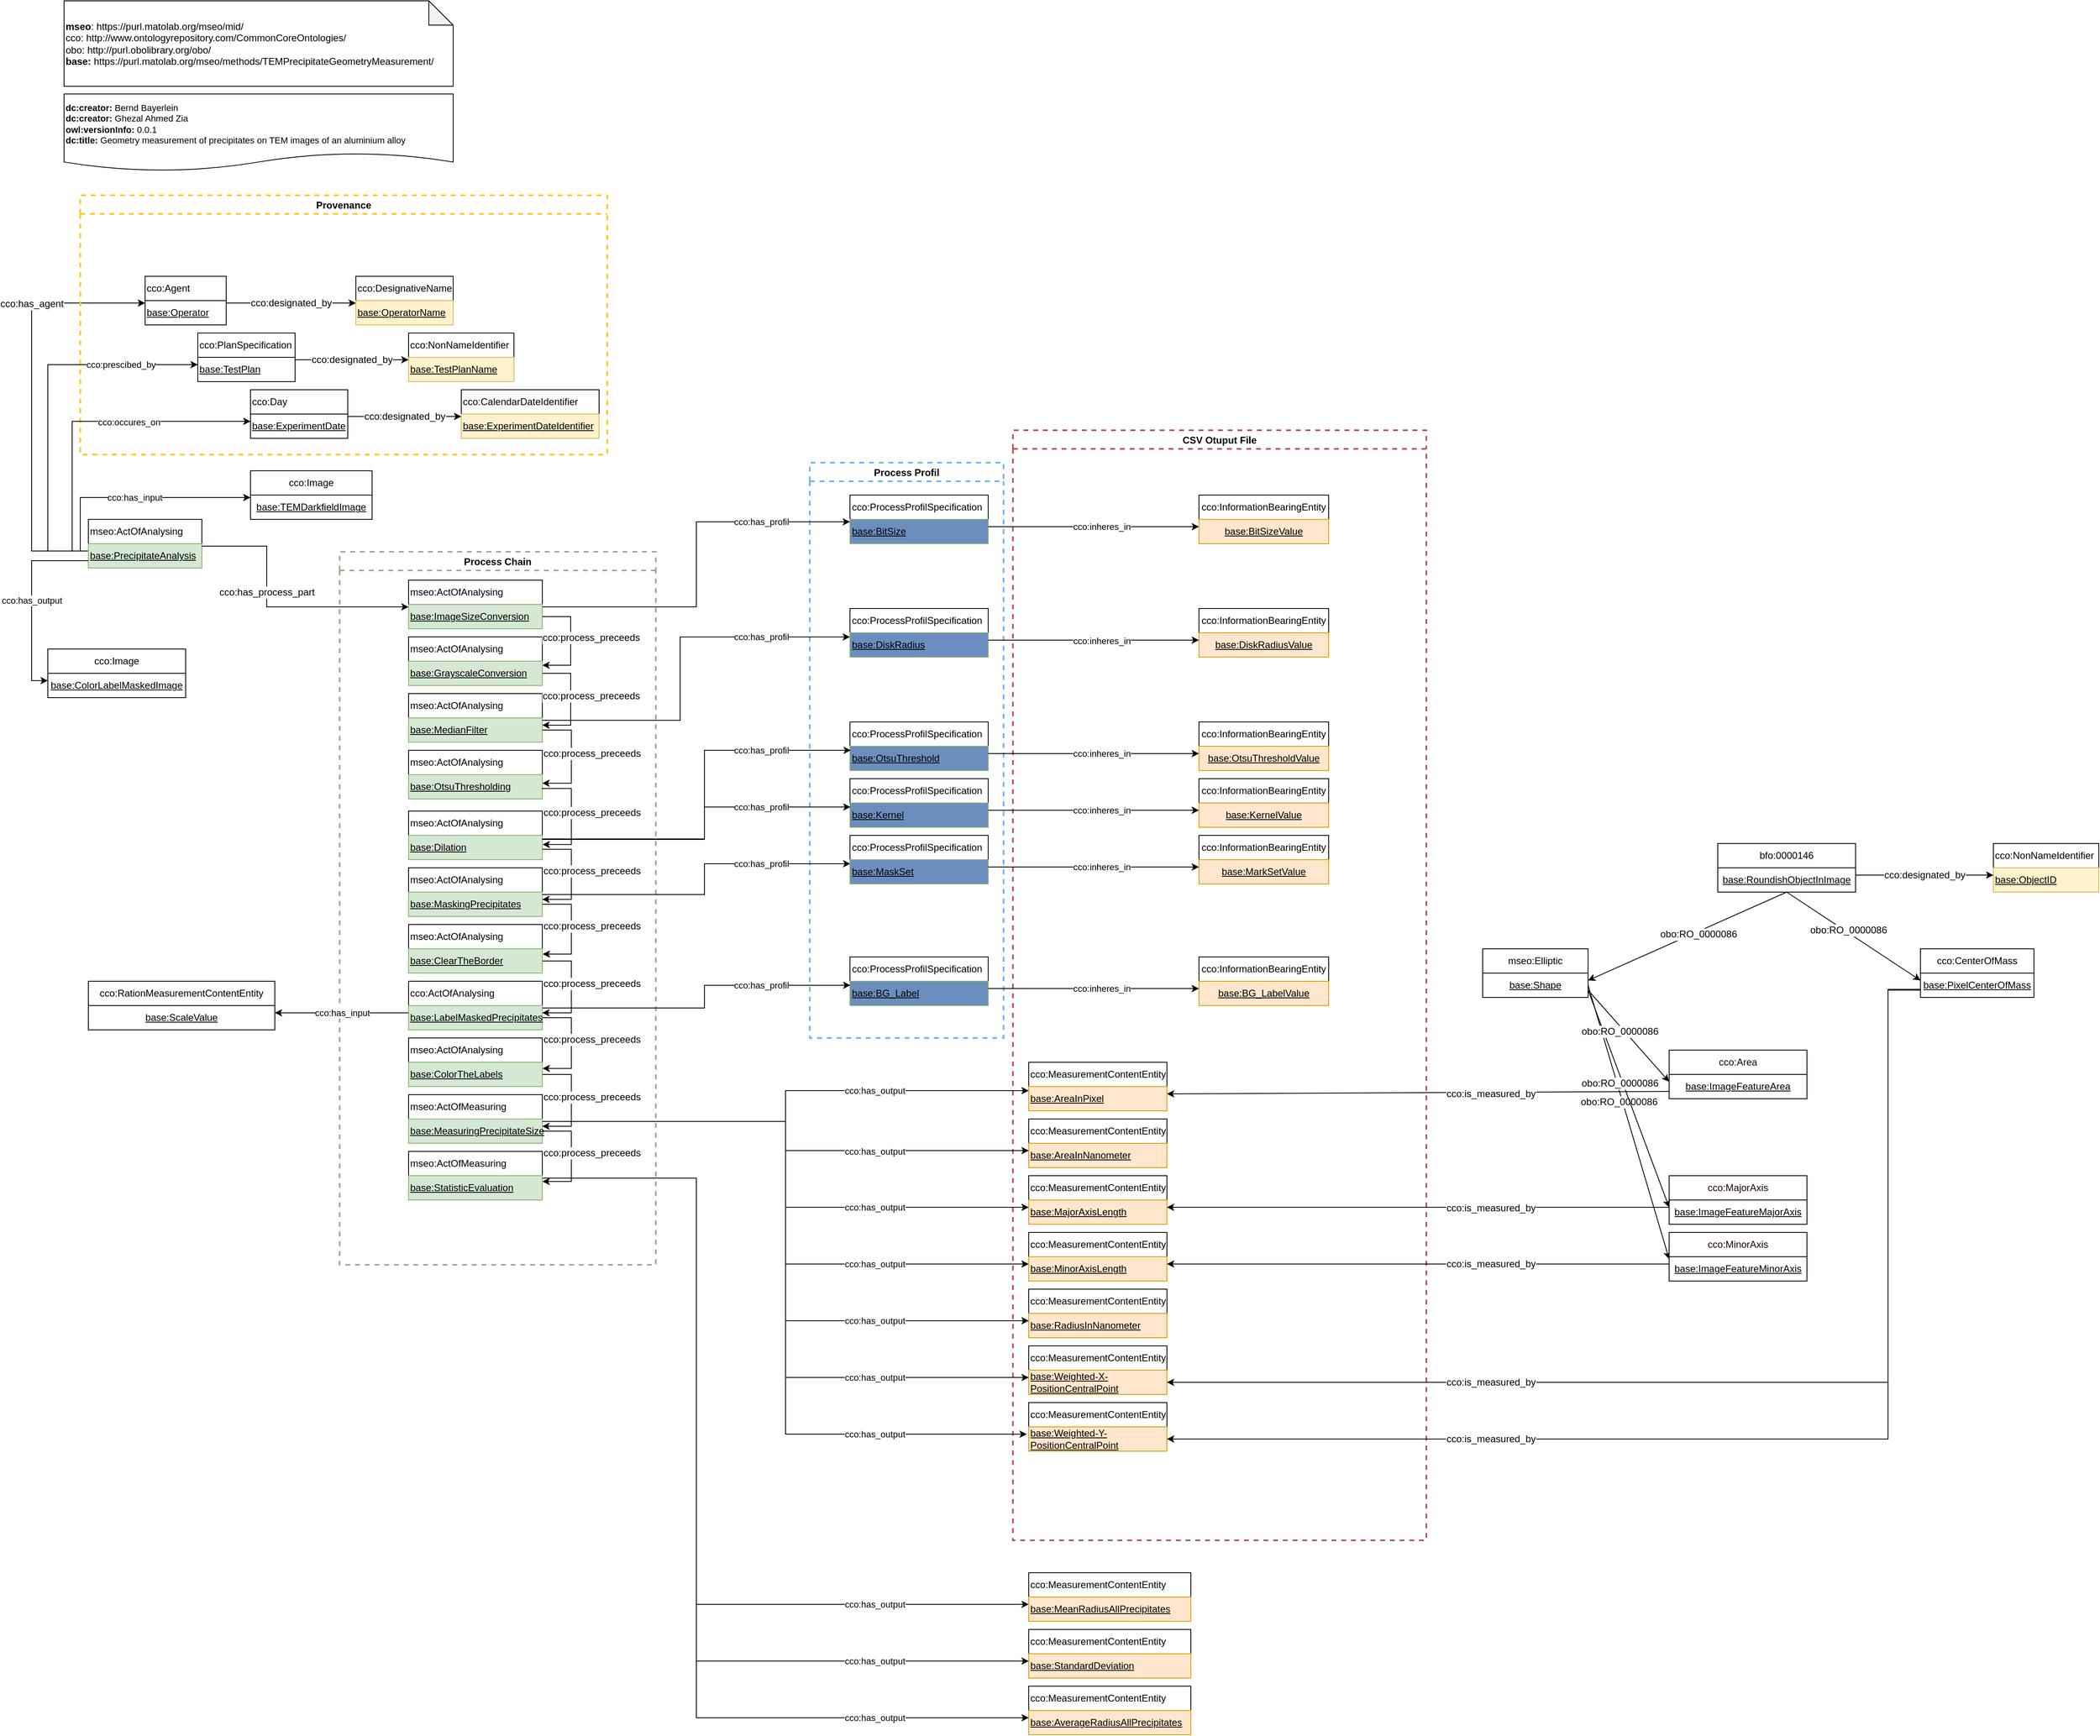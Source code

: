 <mxfile version="20.0.1" type="device"><diagram id="B9LBi02lbZW0Uz_3oodu" name="Page-1"><mxGraphModel dx="2119" dy="719" grid="1" gridSize="10" guides="1" tooltips="1" connect="1" arrows="1" fold="1" page="1" pageScale="1" pageWidth="827" pageHeight="1169" math="0" shadow="0"><root><mxCell id="0"/><mxCell id="1" parent="0"/><mxCell id="gRYD_m_ZQUYqNXIrUlsg-13" value="CSV Otuput File" style="swimlane;dashed=1;strokeColor=#b85450;strokeWidth=2;fillColor=none;" parent="1" vertex="1"><mxGeometry x="1210.5" y="570" width="510" height="1370" as="geometry"/></mxCell><mxCell id="uYR4PsqETzc3PHgIlVSY-1" value="" style="group" parent="1" vertex="1" connectable="0"><mxGeometry x="40" y="40" width="480" height="210" as="geometry"/></mxCell><mxCell id="uYR4PsqETzc3PHgIlVSY-2" value="&lt;div style=&quot;font-size: 11px&quot;&gt;&lt;font style=&quot;font-size: 11px&quot;&gt;&lt;b&gt;dc:creator:&lt;/b&gt;&amp;nbsp;Bernd Bayerlein&lt;/font&gt;&lt;/div&gt;&lt;div style=&quot;font-size: 11px&quot;&gt;&lt;font style=&quot;font-size: 11px&quot;&gt;&lt;b&gt;dc:creator:&lt;/b&gt;&amp;nbsp;Ghezal Ahmed Zia&lt;br&gt;&lt;/font&gt;&lt;/div&gt;&lt;div style=&quot;font-size: 11px&quot;&gt;&lt;font style=&quot;font-size: 11px&quot;&gt;&lt;b&gt;owl:versionInfo:&lt;/b&gt; 0.0.1&lt;/font&gt;&lt;/div&gt;&lt;div style=&quot;font-size: 11px&quot;&gt;&lt;font style=&quot;font-size: 11px&quot;&gt;&lt;b&gt;dc:title:&lt;/b&gt;&amp;nbsp;Geometry measurement of precipitates on TEM images of an aluminium alloy&lt;/font&gt;&lt;/div&gt;" style="shape=document;whiteSpace=wrap;html=1;boundedLbl=1;labelBackgroundColor=#ffffff;strokeColor=#000000;fontSize=12;fontColor=#000000;size=0.233;align=left;" parent="uYR4PsqETzc3PHgIlVSY-1" vertex="1"><mxGeometry y="115.03" width="480" height="94.97" as="geometry"/></mxCell><mxCell id="uYR4PsqETzc3PHgIlVSY-3" value="&lt;div&gt;&lt;b&gt;mseo&lt;/b&gt;:&amp;nbsp;https://purl.matolab.org/mseo/mid/&lt;/div&gt;&lt;div&gt;cco:&amp;nbsp;http://www.ontologyrepository.com/CommonCoreOntologies/&lt;/div&gt;&lt;div&gt;obo: http://purl.obolibrary.org/obo/&lt;/div&gt;&lt;div&gt;&lt;b&gt;base:&lt;/b&gt;&lt;span&gt;&amp;nbsp;https://purl.matolab.org/mseo/methods/TEMPrecipitateGeometryMeasurement/&lt;/span&gt;&lt;br&gt;&lt;/div&gt;" style="shape=note;whiteSpace=wrap;html=1;backgroundOutline=1;darkOpacity=0.05;align=left;" parent="uYR4PsqETzc3PHgIlVSY-1" vertex="1"><mxGeometry width="480" height="105.53" as="geometry"/></mxCell><mxCell id="uYR4PsqETzc3PHgIlVSY-5" value="cco:has_agent" style="edgeStyle=elbowEdgeStyle;rounded=0;orthogonalLoop=1;jettySize=auto;html=1;fontSize=12;entryX=0;entryY=0.1;entryDx=0;entryDy=0;exitX=0;exitY=0.3;exitDx=0;exitDy=0;" parent="1" source="uYR4PsqETzc3PHgIlVSY-42" target="uYR4PsqETzc3PHgIlVSY-14" edge="1"><mxGeometry x="0.454" relative="1" as="geometry"><mxPoint x="60" y="703" as="sourcePoint"/><mxPoint x="1280" y="1248" as="targetPoint"/><Array as="points"><mxPoint y="620"/><mxPoint x="40" y="560"/></Array><mxPoint as="offset"/></mxGeometry></mxCell><mxCell id="uYR4PsqETzc3PHgIlVSY-6" value="Provenance" style="swimlane;dashed=1;strokeWidth=2;strokeColor=#FFC60D;" parent="1" vertex="1"><mxGeometry x="60" y="280" width="650" height="320" as="geometry"><mxRectangle x="40" y="260" width="100" height="23" as="alternateBounds"/></mxGeometry></mxCell><mxCell id="uYR4PsqETzc3PHgIlVSY-12" value="" style="group" parent="uYR4PsqETzc3PHgIlVSY-6" vertex="1" connectable="0"><mxGeometry x="80" y="100" width="100" height="60" as="geometry"/></mxCell><mxCell id="uYR4PsqETzc3PHgIlVSY-13" value="cco:Agent" style="rounded=0;whiteSpace=wrap;html=1;snapToPoint=1;points=[[0.1,0],[0.2,0],[0.3,0],[0.4,0],[0.5,0],[0.6,0],[0.7,0],[0.8,0],[0.9,0],[0,0.1],[0,0.3],[0,0.5],[0,0.7],[0,0.9],[0.1,1],[0.2,1],[0.3,1],[0.4,1],[0.5,1],[0.6,1],[0.7,1],[0.8,1],[0.9,1],[1,0.1],[1,0.3],[1,0.5],[1,0.7],[1,0.9]];align=left;" parent="uYR4PsqETzc3PHgIlVSY-12" vertex="1"><mxGeometry width="100" height="30" as="geometry"/></mxCell><mxCell id="uYR4PsqETzc3PHgIlVSY-14" value="&lt;u&gt;base:Operator&lt;br&gt;&lt;/u&gt;" style="rounded=0;whiteSpace=wrap;html=1;snapToPoint=1;points=[[0.1,0],[0.2,0],[0.3,0],[0.4,0],[0.5,0],[0.6,0],[0.7,0],[0.8,0],[0.9,0],[0,0.1],[0,0.3],[0,0.5],[0,0.7],[0,0.9],[0.1,1],[0.2,1],[0.3,1],[0.4,1],[0.5,1],[0.6,1],[0.7,1],[0.8,1],[0.9,1],[1,0.1],[1,0.3],[1,0.5],[1,0.7],[1,0.9]];align=left;" parent="uYR4PsqETzc3PHgIlVSY-12" vertex="1"><mxGeometry y="30" width="100" height="30" as="geometry"/></mxCell><mxCell id="uYR4PsqETzc3PHgIlVSY-15" value="" style="group" parent="uYR4PsqETzc3PHgIlVSY-6" vertex="1" connectable="0"><mxGeometry x="145" y="170" width="120" height="60" as="geometry"/></mxCell><mxCell id="uYR4PsqETzc3PHgIlVSY-16" value="cco:PlanSpecification" style="rounded=0;whiteSpace=wrap;html=1;snapToPoint=1;points=[[0.1,0],[0.2,0],[0.3,0],[0.4,0],[0.5,0],[0.6,0],[0.7,0],[0.8,0],[0.9,0],[0,0.1],[0,0.3],[0,0.5],[0,0.7],[0,0.9],[0.1,1],[0.2,1],[0.3,1],[0.4,1],[0.5,1],[0.6,1],[0.7,1],[0.8,1],[0.9,1],[1,0.1],[1,0.3],[1,0.5],[1,0.7],[1,0.9]];align=left;" parent="uYR4PsqETzc3PHgIlVSY-15" vertex="1"><mxGeometry width="120" height="30" as="geometry"/></mxCell><mxCell id="uYR4PsqETzc3PHgIlVSY-17" value="&lt;u&gt;base:TestPlan&lt;br&gt;&lt;/u&gt;" style="rounded=0;whiteSpace=wrap;html=1;snapToPoint=1;points=[[0.1,0],[0.2,0],[0.3,0],[0.4,0],[0.5,0],[0.6,0],[0.7,0],[0.8,0],[0.9,0],[0,0.1],[0,0.3],[0,0.5],[0,0.7],[0,0.9],[0.1,1],[0.2,1],[0.3,1],[0.4,1],[0.5,1],[0.6,1],[0.7,1],[0.8,1],[0.9,1],[1,0.1],[1,0.3],[1,0.5],[1,0.7],[1,0.9]];align=left;" parent="uYR4PsqETzc3PHgIlVSY-15" vertex="1"><mxGeometry y="30" width="120" height="30" as="geometry"/></mxCell><mxCell id="uYR4PsqETzc3PHgIlVSY-18" value="" style="group" parent="uYR4PsqETzc3PHgIlVSY-6" vertex="1" connectable="0"><mxGeometry x="405" y="170" width="130" height="60" as="geometry"/></mxCell><mxCell id="uYR4PsqETzc3PHgIlVSY-19" value="cco:NonNameIdentifier" style="rounded=0;whiteSpace=wrap;html=1;snapToPoint=1;points=[[0.1,0],[0.2,0],[0.3,0],[0.4,0],[0.5,0],[0.6,0],[0.7,0],[0.8,0],[0.9,0],[0,0.1],[0,0.3],[0,0.5],[0,0.7],[0,0.9],[0.1,1],[0.2,1],[0.3,1],[0.4,1],[0.5,1],[0.6,1],[0.7,1],[0.8,1],[0.9,1],[1,0.1],[1,0.3],[1,0.5],[1,0.7],[1,0.9]];align=left;" parent="uYR4PsqETzc3PHgIlVSY-18" vertex="1"><mxGeometry width="130" height="30" as="geometry"/></mxCell><mxCell id="uYR4PsqETzc3PHgIlVSY-20" value="&lt;u&gt;base:TestPlanName&lt;br&gt;&lt;/u&gt;" style="rounded=0;whiteSpace=wrap;html=1;snapToPoint=1;points=[[0.1,0],[0.2,0],[0.3,0],[0.4,0],[0.5,0],[0.6,0],[0.7,0],[0.8,0],[0.9,0],[0,0.1],[0,0.3],[0,0.5],[0,0.7],[0,0.9],[0.1,1],[0.2,1],[0.3,1],[0.4,1],[0.5,1],[0.6,1],[0.7,1],[0.8,1],[0.9,1],[1,0.1],[1,0.3],[1,0.5],[1,0.7],[1,0.9]];align=left;fillColor=#fff2cc;strokeColor=#d6b656;" parent="uYR4PsqETzc3PHgIlVSY-18" vertex="1"><mxGeometry y="30" width="130" height="30" as="geometry"/></mxCell><mxCell id="uYR4PsqETzc3PHgIlVSY-21" value="cco:designated_by" style="edgeStyle=orthogonalEdgeStyle;rounded=0;orthogonalLoop=1;jettySize=auto;html=1;exitX=1;exitY=0.1;exitDx=0;exitDy=0;fontSize=12;entryX=0;entryY=0.1;entryDx=0;entryDy=0;" parent="uYR4PsqETzc3PHgIlVSY-6" source="uYR4PsqETzc3PHgIlVSY-17" target="uYR4PsqETzc3PHgIlVSY-20" edge="1"><mxGeometry relative="1" as="geometry"><mxPoint x="325" y="283" as="sourcePoint"/><mxPoint x="405" y="203" as="targetPoint"/></mxGeometry></mxCell><mxCell id="uYR4PsqETzc3PHgIlVSY-22" value="" style="group" parent="uYR4PsqETzc3PHgIlVSY-6" vertex="1" connectable="0"><mxGeometry x="340" y="100" width="120" height="60" as="geometry"/></mxCell><mxCell id="uYR4PsqETzc3PHgIlVSY-23" value="" style="group" parent="uYR4PsqETzc3PHgIlVSY-22" vertex="1" connectable="0"><mxGeometry width="120" height="60" as="geometry"/></mxCell><mxCell id="uYR4PsqETzc3PHgIlVSY-24" value="cco:DesignativeName" style="rounded=0;whiteSpace=wrap;html=1;snapToPoint=1;points=[[0.1,0],[0.2,0],[0.3,0],[0.4,0],[0.5,0],[0.6,0],[0.7,0],[0.8,0],[0.9,0],[0,0.1],[0,0.3],[0,0.5],[0,0.7],[0,0.9],[0.1,1],[0.2,1],[0.3,1],[0.4,1],[0.5,1],[0.6,1],[0.7,1],[0.8,1],[0.9,1],[1,0.1],[1,0.3],[1,0.5],[1,0.7],[1,0.9]];align=left;" parent="uYR4PsqETzc3PHgIlVSY-23" vertex="1"><mxGeometry width="120" height="30" as="geometry"/></mxCell><mxCell id="uYR4PsqETzc3PHgIlVSY-25" value="&lt;u&gt;base:OperatorName&lt;br&gt;&lt;/u&gt;" style="rounded=0;whiteSpace=wrap;html=1;snapToPoint=1;points=[[0.1,0],[0.2,0],[0.3,0],[0.4,0],[0.5,0],[0.6,0],[0.7,0],[0.8,0],[0.9,0],[0,0.1],[0,0.3],[0,0.5],[0,0.7],[0,0.9],[0.1,1],[0.2,1],[0.3,1],[0.4,1],[0.5,1],[0.6,1],[0.7,1],[0.8,1],[0.9,1],[1,0.1],[1,0.3],[1,0.5],[1,0.7],[1,0.9]];align=left;fillColor=#fff2cc;strokeColor=#d6b656;" parent="uYR4PsqETzc3PHgIlVSY-23" vertex="1"><mxGeometry y="30" width="120" height="30" as="geometry"/></mxCell><mxCell id="uYR4PsqETzc3PHgIlVSY-26" value="cco:designated_by" style="edgeStyle=orthogonalEdgeStyle;rounded=0;orthogonalLoop=1;jettySize=auto;html=1;exitX=1;exitY=0.1;exitDx=0;exitDy=0;fontSize=12;entryX=0;entryY=0.1;entryDx=0;entryDy=0;" parent="uYR4PsqETzc3PHgIlVSY-6" source="uYR4PsqETzc3PHgIlVSY-14" target="uYR4PsqETzc3PHgIlVSY-25" edge="1"><mxGeometry relative="1" as="geometry"><mxPoint x="180" y="133" as="sourcePoint"/><mxPoint x="260" y="150.0" as="targetPoint"/></mxGeometry></mxCell><mxCell id="uYR4PsqETzc3PHgIlVSY-27" value="" style="group" parent="uYR4PsqETzc3PHgIlVSY-6" vertex="1" connectable="0"><mxGeometry x="470" y="240" width="170" height="60" as="geometry"/></mxCell><mxCell id="uYR4PsqETzc3PHgIlVSY-28" value="cco:CalendarDateIdentifier" style="rounded=0;whiteSpace=wrap;html=1;snapToPoint=1;points=[[0.1,0],[0.2,0],[0.3,0],[0.4,0],[0.5,0],[0.6,0],[0.7,0],[0.8,0],[0.9,0],[0,0.1],[0,0.3],[0,0.5],[0,0.7],[0,0.9],[0.1,1],[0.2,1],[0.3,1],[0.4,1],[0.5,1],[0.6,1],[0.7,1],[0.8,1],[0.9,1],[1,0.1],[1,0.3],[1,0.5],[1,0.7],[1,0.9]];align=left;" parent="uYR4PsqETzc3PHgIlVSY-27" vertex="1"><mxGeometry width="170" height="30" as="geometry"/></mxCell><mxCell id="uYR4PsqETzc3PHgIlVSY-29" value="&lt;u&gt;base:ExperimentDateIdentifier&lt;br&gt;&lt;/u&gt;" style="rounded=0;whiteSpace=wrap;html=1;snapToPoint=1;points=[[0.1,0],[0.2,0],[0.3,0],[0.4,0],[0.5,0],[0.6,0],[0.7,0],[0.8,0],[0.9,0],[0,0.1],[0,0.3],[0,0.5],[0,0.7],[0,0.9],[0.1,1],[0.2,1],[0.3,1],[0.4,1],[0.5,1],[0.6,1],[0.7,1],[0.8,1],[0.9,1],[1,0.1],[1,0.3],[1,0.5],[1,0.7],[1,0.9]];align=left;fillColor=#fff2cc;strokeColor=#d6b656;" parent="uYR4PsqETzc3PHgIlVSY-27" vertex="1"><mxGeometry y="30" width="170" height="30" as="geometry"/></mxCell><mxCell id="uYR4PsqETzc3PHgIlVSY-30" value="" style="group" parent="uYR4PsqETzc3PHgIlVSY-6" vertex="1" connectable="0"><mxGeometry x="210" y="240" width="120" height="60" as="geometry"/></mxCell><mxCell id="uYR4PsqETzc3PHgIlVSY-31" value="cco:Day" style="rounded=0;whiteSpace=wrap;html=1;snapToPoint=1;points=[[0.1,0],[0.2,0],[0.3,0],[0.4,0],[0.5,0],[0.6,0],[0.7,0],[0.8,0],[0.9,0],[0,0.1],[0,0.3],[0,0.5],[0,0.7],[0,0.9],[0.1,1],[0.2,1],[0.3,1],[0.4,1],[0.5,1],[0.6,1],[0.7,1],[0.8,1],[0.9,1],[1,0.1],[1,0.3],[1,0.5],[1,0.7],[1,0.9]];align=left;" parent="uYR4PsqETzc3PHgIlVSY-30" vertex="1"><mxGeometry width="120" height="30" as="geometry"/></mxCell><mxCell id="uYR4PsqETzc3PHgIlVSY-32" value="&lt;u&gt;base:ExperimentDate&lt;br&gt;&lt;/u&gt;" style="rounded=0;whiteSpace=wrap;html=1;snapToPoint=1;points=[[0.1,0],[0.2,0],[0.3,0],[0.4,0],[0.5,0],[0.6,0],[0.7,0],[0.8,0],[0.9,0],[0,0.1],[0,0.3],[0,0.5],[0,0.7],[0,0.9],[0.1,1],[0.2,1],[0.3,1],[0.4,1],[0.5,1],[0.6,1],[0.7,1],[0.8,1],[0.9,1],[1,0.1],[1,0.3],[1,0.5],[1,0.7],[1,0.9]];align=left;" parent="uYR4PsqETzc3PHgIlVSY-30" vertex="1"><mxGeometry y="30" width="120" height="30" as="geometry"/></mxCell><mxCell id="uYR4PsqETzc3PHgIlVSY-33" value="cco:designated_by" style="edgeStyle=orthogonalEdgeStyle;rounded=0;orthogonalLoop=1;jettySize=auto;html=1;exitX=1;exitY=0.1;exitDx=0;exitDy=0;fontSize=12;entryX=0;entryY=0.1;entryDx=0;entryDy=0;" parent="uYR4PsqETzc3PHgIlVSY-6" source="uYR4PsqETzc3PHgIlVSY-32" target="uYR4PsqETzc3PHgIlVSY-29" edge="1"><mxGeometry relative="1" as="geometry"><mxPoint x="310" y="273" as="sourcePoint"/><mxPoint x="390" y="290.0" as="targetPoint"/></mxGeometry></mxCell><mxCell id="uYR4PsqETzc3PHgIlVSY-39" value="cco:prescibed_by" style="edgeStyle=orthogonalEdgeStyle;rounded=0;orthogonalLoop=1;jettySize=auto;html=1;exitX=0;exitY=0.3;exitDx=0;exitDy=0;entryX=0;entryY=0.3;entryDx=0;entryDy=0;" parent="1" source="uYR4PsqETzc3PHgIlVSY-42" target="uYR4PsqETzc3PHgIlVSY-17" edge="1"><mxGeometry x="0.591" relative="1" as="geometry"><mxPoint x="60" y="709" as="sourcePoint"/><Array as="points"><mxPoint x="20" y="719"/><mxPoint x="20" y="489"/></Array><mxPoint as="offset"/></mxGeometry></mxCell><mxCell id="uYR4PsqETzc3PHgIlVSY-40" value="cco:occures_on" style="edgeStyle=orthogonalEdgeStyle;rounded=0;orthogonalLoop=1;jettySize=auto;html=1;exitX=0;exitY=0.3;exitDx=0;exitDy=0;entryX=0;entryY=0.3;entryDx=0;entryDy=0;" parent="1" source="uYR4PsqETzc3PHgIlVSY-42" target="uYR4PsqETzc3PHgIlVSY-32" edge="1"><mxGeometry x="0.25" y="-1" relative="1" as="geometry"><mxPoint x="60" y="709" as="sourcePoint"/><Array as="points"><mxPoint x="50" y="719"/><mxPoint x="50" y="559"/></Array><mxPoint as="offset"/></mxGeometry></mxCell><mxCell id="uYR4PsqETzc3PHgIlVSY-41" value="mseo:ActOfAnalysing&lt;span&gt;&#9;&lt;/span&gt;" style="rounded=0;whiteSpace=wrap;html=1;snapToPoint=1;points=[[0.1,0],[0.2,0],[0.3,0],[0.4,0],[0.5,0],[0.6,0],[0.7,0],[0.8,0],[0.9,0],[0,0.1],[0,0.3],[0,0.5],[0,0.7],[0,0.9],[0.1,1],[0.2,1],[0.3,1],[0.4,1],[0.5,1],[0.6,1],[0.7,1],[0.8,1],[0.9,1],[1,0.1],[1,0.3],[1,0.5],[1,0.7],[1,0.9]];align=left;" parent="1" vertex="1"><mxGeometry x="70" y="680" width="140" height="30" as="geometry"/></mxCell><mxCell id="uYR4PsqETzc3PHgIlVSY-81" value="cco:has_input" style="edgeStyle=orthogonalEdgeStyle;rounded=0;orthogonalLoop=1;jettySize=auto;html=1;exitX=0;exitY=0.3;exitDx=0;exitDy=0;entryX=0;entryY=0.1;entryDx=0;entryDy=0;" parent="1" source="uYR4PsqETzc3PHgIlVSY-42" target="uYR4PsqETzc3PHgIlVSY-80" edge="1"><mxGeometry relative="1" as="geometry"><Array as="points"><mxPoint x="60" y="719"/><mxPoint x="60" y="653"/></Array></mxGeometry></mxCell><mxCell id="uYR4PsqETzc3PHgIlVSY-42" value="&lt;u&gt;base:PrecipitateAnalysis&lt;br&gt;&lt;/u&gt;" style="rounded=0;whiteSpace=wrap;html=1;snapToPoint=1;points=[[0.1,0],[0.2,0],[0.3,0],[0.4,0],[0.5,0],[0.6,0],[0.7,0],[0.8,0],[0.9,0],[0,0.1],[0,0.3],[0,0.5],[0,0.7],[0,0.9],[0.1,1],[0.2,1],[0.3,1],[0.4,1],[0.5,1],[0.6,1],[0.7,1],[0.8,1],[0.9,1],[1,0.1],[1,0.3],[1,0.5],[1,0.7],[1,0.9]];align=left;fillColor=#d5e8d4;strokeColor=#82b366;" parent="1" vertex="1"><mxGeometry x="70" y="710" width="140" height="30" as="geometry"/></mxCell><mxCell id="uYR4PsqETzc3PHgIlVSY-43" value="cco:has_process_part" style="rounded=0;orthogonalLoop=1;jettySize=auto;html=1;exitX=1;exitY=0.1;exitDx=0;exitDy=0;fontSize=12;entryX=0;entryY=0.1;entryDx=0;entryDy=0;edgeStyle=elbowEdgeStyle;" parent="1" source="uYR4PsqETzc3PHgIlVSY-42" target="uYR4PsqETzc3PHgIlVSY-55" edge="1"><mxGeometry x="-0.17" relative="1" as="geometry"><mxPoint x="610" y="715" as="targetPoint"/><mxPoint as="offset"/><Array as="points"><mxPoint x="290" y="750"/></Array></mxGeometry></mxCell><mxCell id="uYR4PsqETzc3PHgIlVSY-50" value="Process Chain" style="swimlane;strokeColor=#9CAD8B;dashed=1;strokeWidth=2;" parent="1" vertex="1"><mxGeometry x="380" y="720" width="390" height="880" as="geometry"><mxRectangle x="265" y="745" width="120" height="23" as="alternateBounds"/></mxGeometry></mxCell><mxCell id="uYR4PsqETzc3PHgIlVSY-53" value="" style="group" parent="uYR4PsqETzc3PHgIlVSY-50" vertex="1" connectable="0"><mxGeometry x="85" y="35" width="165" height="60" as="geometry"/></mxCell><mxCell id="uYR4PsqETzc3PHgIlVSY-54" value="mseo:ActOfAnalysing&lt;span&gt;&#9;&lt;/span&gt;" style="rounded=0;whiteSpace=wrap;html=1;snapToPoint=1;points=[[0.1,0],[0.2,0],[0.3,0],[0.4,0],[0.5,0],[0.6,0],[0.7,0],[0.8,0],[0.9,0],[0,0.1],[0,0.3],[0,0.5],[0,0.7],[0,0.9],[0.1,1],[0.2,1],[0.3,1],[0.4,1],[0.5,1],[0.6,1],[0.7,1],[0.8,1],[0.9,1],[1,0.1],[1,0.3],[1,0.5],[1,0.7],[1,0.9]];align=left;" parent="uYR4PsqETzc3PHgIlVSY-53" vertex="1"><mxGeometry width="165" height="30" as="geometry"/></mxCell><mxCell id="uYR4PsqETzc3PHgIlVSY-55" value="&lt;u&gt;base:ImageSizeConversion&lt;/u&gt;" style="rounded=0;whiteSpace=wrap;html=1;snapToPoint=1;points=[[0.1,0],[0.2,0],[0.3,0],[0.4,0],[0.5,0],[0.6,0],[0.7,0],[0.8,0],[0.9,0],[0,0.1],[0,0.3],[0,0.5],[0,0.7],[0,0.9],[0.1,1],[0.2,1],[0.3,1],[0.4,1],[0.5,1],[0.6,1],[0.7,1],[0.8,1],[0.9,1],[1,0.1],[1,0.3],[1,0.5],[1,0.7],[1,0.9]];align=left;fillColor=#d5e8d4;strokeColor=#82b366;" parent="uYR4PsqETzc3PHgIlVSY-53" vertex="1"><mxGeometry y="30" width="165" height="30" as="geometry"/></mxCell><mxCell id="uYR4PsqETzc3PHgIlVSY-60" value="" style="group" parent="uYR4PsqETzc3PHgIlVSY-50" vertex="1" connectable="0"><mxGeometry x="85" y="105" width="165" height="60" as="geometry"/></mxCell><mxCell id="uYR4PsqETzc3PHgIlVSY-61" value="" style="group" parent="uYR4PsqETzc3PHgIlVSY-60" vertex="1" connectable="0"><mxGeometry width="165" height="60" as="geometry"/></mxCell><mxCell id="uYR4PsqETzc3PHgIlVSY-62" value="mseo:ActOfAnalysing" style="rounded=0;whiteSpace=wrap;html=1;snapToPoint=1;points=[[0.1,0],[0.2,0],[0.3,0],[0.4,0],[0.5,0],[0.6,0],[0.7,0],[0.8,0],[0.9,0],[0,0.1],[0,0.3],[0,0.5],[0,0.7],[0,0.9],[0.1,1],[0.2,1],[0.3,1],[0.4,1],[0.5,1],[0.6,1],[0.7,1],[0.8,1],[0.9,1],[1,0.1],[1,0.3],[1,0.5],[1,0.7],[1,0.9]];align=left;" parent="uYR4PsqETzc3PHgIlVSY-61" vertex="1"><mxGeometry width="165" height="30" as="geometry"/></mxCell><mxCell id="uYR4PsqETzc3PHgIlVSY-63" value="&lt;u&gt;base:GrayscaleConversion&lt;/u&gt;" style="rounded=0;whiteSpace=wrap;html=1;snapToPoint=1;points=[[0.1,0],[0.2,0],[0.3,0],[0.4,0],[0.5,0],[0.6,0],[0.7,0],[0.8,0],[0.9,0],[0,0.1],[0,0.3],[0,0.5],[0,0.7],[0,0.9],[0.1,1],[0.2,1],[0.3,1],[0.4,1],[0.5,1],[0.6,1],[0.7,1],[0.8,1],[0.9,1],[1,0.1],[1,0.3],[1,0.5],[1,0.7],[1,0.9]];align=left;fillColor=#d5e8d4;strokeColor=#82b366;" parent="uYR4PsqETzc3PHgIlVSY-61" vertex="1"><mxGeometry y="30" width="165" height="30" as="geometry"/></mxCell><mxCell id="uYR4PsqETzc3PHgIlVSY-64" value="" style="group" parent="uYR4PsqETzc3PHgIlVSY-50" vertex="1" connectable="0"><mxGeometry x="85" y="175" width="165" height="60" as="geometry"/></mxCell><mxCell id="uYR4PsqETzc3PHgIlVSY-65" value="mseo:ActOfAnalysing" style="rounded=0;whiteSpace=wrap;html=1;snapToPoint=1;points=[[0.1,0],[0.2,0],[0.3,0],[0.4,0],[0.5,0],[0.6,0],[0.7,0],[0.8,0],[0.9,0],[0,0.1],[0,0.3],[0,0.5],[0,0.7],[0,0.9],[0.1,1],[0.2,1],[0.3,1],[0.4,1],[0.5,1],[0.6,1],[0.7,1],[0.8,1],[0.9,1],[1,0.1],[1,0.3],[1,0.5],[1,0.7],[1,0.9]];align=left;" parent="uYR4PsqETzc3PHgIlVSY-64" vertex="1"><mxGeometry width="165" height="30" as="geometry"/></mxCell><mxCell id="uYR4PsqETzc3PHgIlVSY-66" value="&lt;u&gt;base:&lt;/u&gt;&lt;u&gt;MedianFilter&lt;/u&gt;" style="rounded=0;whiteSpace=wrap;html=1;snapToPoint=1;points=[[0.1,0],[0.2,0],[0.3,0],[0.4,0],[0.5,0],[0.6,0],[0.7,0],[0.8,0],[0.9,0],[0,0.1],[0,0.3],[0,0.5],[0,0.7],[0,0.9],[0.1,1],[0.2,1],[0.3,1],[0.4,1],[0.5,1],[0.6,1],[0.7,1],[0.8,1],[0.9,1],[1,0.1],[1,0.3],[1,0.5],[1,0.7],[1,0.9]];align=left;fillColor=#d5e8d4;strokeColor=#82b366;" parent="uYR4PsqETzc3PHgIlVSY-64" vertex="1"><mxGeometry y="30" width="165" height="30" as="geometry"/></mxCell><mxCell id="uYR4PsqETzc3PHgIlVSY-67" value="" style="group" parent="uYR4PsqETzc3PHgIlVSY-50" vertex="1" connectable="0"><mxGeometry x="85" y="245" width="165" height="60" as="geometry"/></mxCell><mxCell id="uYR4PsqETzc3PHgIlVSY-68" value="mseo:ActOfAnalysing" style="rounded=0;whiteSpace=wrap;html=1;snapToPoint=1;points=[[0.1,0],[0.2,0],[0.3,0],[0.4,0],[0.5,0],[0.6,0],[0.7,0],[0.8,0],[0.9,0],[0,0.1],[0,0.3],[0,0.5],[0,0.7],[0,0.9],[0.1,1],[0.2,1],[0.3,1],[0.4,1],[0.5,1],[0.6,1],[0.7,1],[0.8,1],[0.9,1],[1,0.1],[1,0.3],[1,0.5],[1,0.7],[1,0.9]];align=left;" parent="uYR4PsqETzc3PHgIlVSY-67" vertex="1"><mxGeometry width="165" height="30" as="geometry"/></mxCell><mxCell id="uYR4PsqETzc3PHgIlVSY-69" value="&lt;u&gt;base:OtsuThresholding&lt;/u&gt;" style="rounded=0;whiteSpace=wrap;html=1;snapToPoint=1;points=[[0.1,0],[0.2,0],[0.3,0],[0.4,0],[0.5,0],[0.6,0],[0.7,0],[0.8,0],[0.9,0],[0,0.1],[0,0.3],[0,0.5],[0,0.7],[0,0.9],[0.1,1],[0.2,1],[0.3,1],[0.4,1],[0.5,1],[0.6,1],[0.7,1],[0.8,1],[0.9,1],[1,0.1],[1,0.3],[1,0.5],[1,0.7],[1,0.9]];align=left;fillColor=#d5e8d4;strokeColor=#82b366;" parent="uYR4PsqETzc3PHgIlVSY-67" vertex="1"><mxGeometry y="30" width="165" height="30" as="geometry"/></mxCell><mxCell id="uYR4PsqETzc3PHgIlVSY-70" value="" style="group" parent="uYR4PsqETzc3PHgIlVSY-50" vertex="1" connectable="0"><mxGeometry x="85" y="469" width="165" height="60" as="geometry"/></mxCell><mxCell id="uYR4PsqETzc3PHgIlVSY-71" value="mseo:ActOfAnalysing" style="rounded=0;whiteSpace=wrap;html=1;snapToPoint=1;points=[[0.1,0],[0.2,0],[0.3,0],[0.4,0],[0.5,0],[0.6,0],[0.7,0],[0.8,0],[0.9,0],[0,0.1],[0,0.3],[0,0.5],[0,0.7],[0,0.9],[0.1,1],[0.2,1],[0.3,1],[0.4,1],[0.5,1],[0.6,1],[0.7,1],[0.8,1],[0.9,1],[1,0.1],[1,0.3],[1,0.5],[1,0.7],[1,0.9]];align=left;" parent="uYR4PsqETzc3PHgIlVSY-70" vertex="1"><mxGeometry y="-9" width="165" height="30" as="geometry"/></mxCell><mxCell id="uYR4PsqETzc3PHgIlVSY-72" value="&lt;u&gt;base:ClearTheBorder&lt;/u&gt;" style="rounded=0;whiteSpace=wrap;html=1;snapToPoint=1;points=[[0.1,0],[0.2,0],[0.3,0],[0.4,0],[0.5,0],[0.6,0],[0.7,0],[0.8,0],[0.9,0],[0,0.1],[0,0.3],[0,0.5],[0,0.7],[0,0.9],[0.1,1],[0.2,1],[0.3,1],[0.4,1],[0.5,1],[0.6,1],[0.7,1],[0.8,1],[0.9,1],[1,0.1],[1,0.3],[1,0.5],[1,0.7],[1,0.9]];align=left;fillColor=#d5e8d4;strokeColor=#82b366;" parent="uYR4PsqETzc3PHgIlVSY-70" vertex="1"><mxGeometry y="21" width="165" height="30" as="geometry"/></mxCell><mxCell id="uYR4PsqETzc3PHgIlVSY-73" value="" style="group" parent="uYR4PsqETzc3PHgIlVSY-50" vertex="1" connectable="0"><mxGeometry x="85" y="530" width="165" height="60" as="geometry"/></mxCell><mxCell id="uYR4PsqETzc3PHgIlVSY-74" value="cco:ActOfAnalysing&lt;span style=&quot;white-space: pre&quot;&gt;&#9;&lt;/span&gt;" style="rounded=0;whiteSpace=wrap;html=1;snapToPoint=1;points=[[0.1,0],[0.2,0],[0.3,0],[0.4,0],[0.5,0],[0.6,0],[0.7,0],[0.8,0],[0.9,0],[0,0.1],[0,0.3],[0,0.5],[0,0.7],[0,0.9],[0.1,1],[0.2,1],[0.3,1],[0.4,1],[0.5,1],[0.6,1],[0.7,1],[0.8,1],[0.9,1],[1,0.1],[1,0.3],[1,0.5],[1,0.7],[1,0.9]];align=left;" parent="uYR4PsqETzc3PHgIlVSY-73" vertex="1"><mxGeometry width="165" height="30" as="geometry"/></mxCell><mxCell id="uYR4PsqETzc3PHgIlVSY-75" value="&lt;u&gt;base:LabelMaskedPrecipitates&lt;/u&gt;" style="rounded=0;whiteSpace=wrap;html=1;snapToPoint=1;points=[[0.1,0],[0.2,0],[0.3,0],[0.4,0],[0.5,0],[0.6,0],[0.7,0],[0.8,0],[0.9,0],[0,0.1],[0,0.3],[0,0.5],[0,0.7],[0,0.9],[0.1,1],[0.2,1],[0.3,1],[0.4,1],[0.5,1],[0.6,1],[0.7,1],[0.8,1],[0.9,1],[1,0.1],[1,0.3],[1,0.5],[1,0.7],[1,0.9]];align=left;fillColor=#d5e8d4;strokeColor=#82b366;" parent="uYR4PsqETzc3PHgIlVSY-73" vertex="1"><mxGeometry y="30" width="165" height="30" as="geometry"/></mxCell><mxCell id="uYR4PsqETzc3PHgIlVSY-76" value="" style="group" parent="uYR4PsqETzc3PHgIlVSY-50" vertex="1" connectable="0"><mxGeometry x="85" y="600" width="165" height="60" as="geometry"/></mxCell><mxCell id="uYR4PsqETzc3PHgIlVSY-77" value="mseo:ActOfAnalysing&lt;span style=&quot;white-space: pre&quot;&gt;&#9;&lt;/span&gt;" style="rounded=0;whiteSpace=wrap;html=1;snapToPoint=1;points=[[0.1,0],[0.2,0],[0.3,0],[0.4,0],[0.5,0],[0.6,0],[0.7,0],[0.8,0],[0.9,0],[0,0.1],[0,0.3],[0,0.5],[0,0.7],[0,0.9],[0.1,1],[0.2,1],[0.3,1],[0.4,1],[0.5,1],[0.6,1],[0.7,1],[0.8,1],[0.9,1],[1,0.1],[1,0.3],[1,0.5],[1,0.7],[1,0.9]];align=left;" parent="uYR4PsqETzc3PHgIlVSY-76" vertex="1"><mxGeometry width="165" height="30" as="geometry"/></mxCell><mxCell id="uYR4PsqETzc3PHgIlVSY-78" value="&lt;u&gt;base:ColorTheLabels&lt;br&gt;&lt;/u&gt;" style="rounded=0;whiteSpace=wrap;html=1;snapToPoint=1;points=[[0.1,0],[0.2,0],[0.3,0],[0.4,0],[0.5,0],[0.6,0],[0.7,0],[0.8,0],[0.9,0],[0,0.1],[0,0.3],[0,0.5],[0,0.7],[0,0.9],[0.1,1],[0.2,1],[0.3,1],[0.4,1],[0.5,1],[0.6,1],[0.7,1],[0.8,1],[0.9,1],[1,0.1],[1,0.3],[1,0.5],[1,0.7],[1,0.9]];align=left;fillColor=#d5e8d4;strokeColor=#82b366;" parent="uYR4PsqETzc3PHgIlVSY-76" vertex="1"><mxGeometry y="30" width="165" height="30" as="geometry"/></mxCell><mxCell id="wYRk01Rx7Cjt8pUqmS8Z-1" value="" style="group" parent="uYR4PsqETzc3PHgIlVSY-50" vertex="1" connectable="0"><mxGeometry x="85" y="670" width="165" height="60" as="geometry"/></mxCell><mxCell id="wYRk01Rx7Cjt8pUqmS8Z-2" value="mseo:ActOfMeasuring&lt;span style=&quot;white-space: pre&quot;&gt;&#9;&lt;/span&gt;" style="rounded=0;whiteSpace=wrap;html=1;snapToPoint=1;points=[[0.1,0],[0.2,0],[0.3,0],[0.4,0],[0.5,0],[0.6,0],[0.7,0],[0.8,0],[0.9,0],[0,0.1],[0,0.3],[0,0.5],[0,0.7],[0,0.9],[0.1,1],[0.2,1],[0.3,1],[0.4,1],[0.5,1],[0.6,1],[0.7,1],[0.8,1],[0.9,1],[1,0.1],[1,0.3],[1,0.5],[1,0.7],[1,0.9]];align=left;" parent="wYRk01Rx7Cjt8pUqmS8Z-1" vertex="1"><mxGeometry width="165" height="30" as="geometry"/></mxCell><mxCell id="wYRk01Rx7Cjt8pUqmS8Z-3" value="&lt;u&gt;base:MeasuringPrecipitateSize&lt;br&gt;&lt;/u&gt;" style="rounded=0;whiteSpace=wrap;html=1;snapToPoint=1;points=[[0.1,0],[0.2,0],[0.3,0],[0.4,0],[0.5,0],[0.6,0],[0.7,0],[0.8,0],[0.9,0],[0,0.1],[0,0.3],[0,0.5],[0,0.7],[0,0.9],[0.1,1],[0.2,1],[0.3,1],[0.4,1],[0.5,1],[0.6,1],[0.7,1],[0.8,1],[0.9,1],[1,0.1],[1,0.3],[1,0.5],[1,0.7],[1,0.9]];align=left;fillColor=#d5e8d4;strokeColor=#82b366;" parent="wYRk01Rx7Cjt8pUqmS8Z-1" vertex="1"><mxGeometry y="30" width="165" height="30" as="geometry"/></mxCell><mxCell id="wYRk01Rx7Cjt8pUqmS8Z-6" value="mseo:ActOfMeasuring&lt;span style=&quot;white-space: pre&quot;&gt;&#9;&lt;/span&gt;" style="rounded=0;whiteSpace=wrap;html=1;snapToPoint=1;points=[[0.1,0],[0.2,0],[0.3,0],[0.4,0],[0.5,0],[0.6,0],[0.7,0],[0.8,0],[0.9,0],[0,0.1],[0,0.3],[0,0.5],[0,0.7],[0,0.9],[0.1,1],[0.2,1],[0.3,1],[0.4,1],[0.5,1],[0.6,1],[0.7,1],[0.8,1],[0.9,1],[1,0.1],[1,0.3],[1,0.5],[1,0.7],[1,0.9]];align=left;" parent="uYR4PsqETzc3PHgIlVSY-50" vertex="1"><mxGeometry x="85" y="740" width="165" height="30" as="geometry"/></mxCell><mxCell id="wYRk01Rx7Cjt8pUqmS8Z-7" value="&lt;u&gt;base:StatisticEvaluation&lt;br&gt;&lt;/u&gt;" style="rounded=0;whiteSpace=wrap;html=1;snapToPoint=1;points=[[0.1,0],[0.2,0],[0.3,0],[0.4,0],[0.5,0],[0.6,0],[0.7,0],[0.8,0],[0.9,0],[0,0.1],[0,0.3],[0,0.5],[0,0.7],[0,0.9],[0.1,1],[0.2,1],[0.3,1],[0.4,1],[0.5,1],[0.6,1],[0.7,1],[0.8,1],[0.9,1],[1,0.1],[1,0.3],[1,0.5],[1,0.7],[1,0.9]];align=left;fillColor=#d5e8d4;strokeColor=#82b366;" parent="uYR4PsqETzc3PHgIlVSY-50" vertex="1"><mxGeometry x="85" y="770" width="165" height="30" as="geometry"/></mxCell><mxCell id="_jBsITCaWhhyKtDvWdi0-6" value="cco:process_preceeds" style="rounded=0;orthogonalLoop=1;jettySize=auto;html=1;exitX=1;exitY=0.5;exitDx=0;exitDy=0;fontSize=12;edgeStyle=elbowEdgeStyle;entryX=1;entryY=0.167;entryDx=0;entryDy=0;entryPerimeter=0;" parent="uYR4PsqETzc3PHgIlVSY-50" source="uYR4PsqETzc3PHgIlVSY-55" target="uYR4PsqETzc3PHgIlVSY-63" edge="1"><mxGeometry x="-0.06" y="25" relative="1" as="geometry"><mxPoint x="240" y="70" as="sourcePoint"/><mxPoint x="250" y="140" as="targetPoint"/><Array as="points"><mxPoint x="285" y="80"/><mxPoint x="285" y="87"/></Array><mxPoint as="offset"/></mxGeometry></mxCell><mxCell id="_jBsITCaWhhyKtDvWdi0-7" value="cco:process_preceeds" style="rounded=0;orthogonalLoop=1;jettySize=auto;html=1;exitX=1;exitY=0.5;exitDx=0;exitDy=0;fontSize=12;entryX=1;entryY=0.3;entryDx=0;entryDy=0;edgeStyle=elbowEdgeStyle;" parent="uYR4PsqETzc3PHgIlVSY-50" source="uYR4PsqETzc3PHgIlVSY-63" target="uYR4PsqETzc3PHgIlVSY-66" edge="1"><mxGeometry x="-0.06" y="25" relative="1" as="geometry"><mxPoint x="240" y="150" as="sourcePoint"/><mxPoint x="241.86" y="221.48" as="targetPoint"/><Array as="points"><mxPoint x="285" y="167"/></Array><mxPoint as="offset"/></mxGeometry></mxCell><mxCell id="_jBsITCaWhhyKtDvWdi0-10" value="cco:process_preceeds" style="rounded=0;orthogonalLoop=1;jettySize=auto;html=1;exitX=1;exitY=0.5;exitDx=0;exitDy=0;fontSize=12;entryX=1;entryY=0.353;entryDx=0;entryDy=0;edgeStyle=elbowEdgeStyle;entryPerimeter=0;" parent="uYR4PsqETzc3PHgIlVSY-50" source="uYR4PsqETzc3PHgIlVSY-66" target="uYR4PsqETzc3PHgIlVSY-69" edge="1"><mxGeometry x="-0.06" y="25" relative="1" as="geometry"><mxPoint x="240.78" y="230" as="sourcePoint"/><mxPoint x="240.005" y="301.56" as="targetPoint"/><Array as="points"><mxPoint x="285.78" y="247"/></Array><mxPoint as="offset"/></mxGeometry></mxCell><mxCell id="_jBsITCaWhhyKtDvWdi0-11" value="cco:process_preceeds" style="rounded=0;orthogonalLoop=1;jettySize=auto;html=1;exitX=0.996;exitY=0.572;exitDx=0;exitDy=0;fontSize=12;entryX=1.002;entryY=0.376;entryDx=0;entryDy=0;edgeStyle=elbowEdgeStyle;exitPerimeter=0;entryPerimeter=0;" parent="uYR4PsqETzc3PHgIlVSY-50" source="uYR4PsqETzc3PHgIlVSY-69" target="_jBsITCaWhhyKtDvWdi0-26" edge="1"><mxGeometry x="-0.06" y="25" relative="1" as="geometry"><mxPoint x="240.78" y="300" as="sourcePoint"/><mxPoint x="240.005" y="371.56" as="targetPoint"/><Array as="points"><mxPoint x="285.78" y="317"/></Array><mxPoint as="offset"/></mxGeometry></mxCell><mxCell id="_jBsITCaWhhyKtDvWdi0-12" value="" style="group" parent="uYR4PsqETzc3PHgIlVSY-50" connectable="0" vertex="1"><mxGeometry x="85" y="390" width="165" height="60" as="geometry"/></mxCell><mxCell id="_jBsITCaWhhyKtDvWdi0-13" value="mseo:ActOfAnalysing" style="rounded=0;whiteSpace=wrap;html=1;snapToPoint=1;points=[[0.1,0],[0.2,0],[0.3,0],[0.4,0],[0.5,0],[0.6,0],[0.7,0],[0.8,0],[0.9,0],[0,0.1],[0,0.3],[0,0.5],[0,0.7],[0,0.9],[0.1,1],[0.2,1],[0.3,1],[0.4,1],[0.5,1],[0.6,1],[0.7,1],[0.8,1],[0.9,1],[1,0.1],[1,0.3],[1,0.5],[1,0.7],[1,0.9]];align=left;" parent="_jBsITCaWhhyKtDvWdi0-12" vertex="1"><mxGeometry width="165" height="30" as="geometry"/></mxCell><mxCell id="_jBsITCaWhhyKtDvWdi0-14" value="&lt;u&gt;base:&lt;/u&gt;&lt;u&gt;MaskingPrecipitates&lt;/u&gt;" style="rounded=0;whiteSpace=wrap;html=1;snapToPoint=1;points=[[0.1,0],[0.2,0],[0.3,0],[0.4,0],[0.5,0],[0.6,0],[0.7,0],[0.8,0],[0.9,0],[0,0.1],[0,0.3],[0,0.5],[0,0.7],[0,0.9],[0.1,1],[0.2,1],[0.3,1],[0.4,1],[0.5,1],[0.6,1],[0.7,1],[0.8,1],[0.9,1],[1,0.1],[1,0.3],[1,0.5],[1,0.7],[1,0.9]];align=left;fillColor=#d5e8d4;strokeColor=#82b366;" parent="_jBsITCaWhhyKtDvWdi0-12" vertex="1"><mxGeometry y="30" width="165" height="30" as="geometry"/></mxCell><mxCell id="_jBsITCaWhhyKtDvWdi0-24" value="" style="group" parent="uYR4PsqETzc3PHgIlVSY-50" connectable="0" vertex="1"><mxGeometry x="85" y="320" width="165" height="60" as="geometry"/></mxCell><mxCell id="_jBsITCaWhhyKtDvWdi0-25" value="mseo:ActOfAnalysing" style="rounded=0;whiteSpace=wrap;html=1;snapToPoint=1;points=[[0.1,0],[0.2,0],[0.3,0],[0.4,0],[0.5,0],[0.6,0],[0.7,0],[0.8,0],[0.9,0],[0,0.1],[0,0.3],[0,0.5],[0,0.7],[0,0.9],[0.1,1],[0.2,1],[0.3,1],[0.4,1],[0.5,1],[0.6,1],[0.7,1],[0.8,1],[0.9,1],[1,0.1],[1,0.3],[1,0.5],[1,0.7],[1,0.9]];align=left;" parent="_jBsITCaWhhyKtDvWdi0-24" vertex="1"><mxGeometry width="165" height="30" as="geometry"/></mxCell><mxCell id="_jBsITCaWhhyKtDvWdi0-26" value="&lt;u&gt;base:&lt;/u&gt;&lt;u&gt;Dilation&lt;/u&gt;" style="rounded=0;whiteSpace=wrap;html=1;snapToPoint=1;points=[[0.1,0],[0.2,0],[0.3,0],[0.4,0],[0.5,0],[0.6,0],[0.7,0],[0.8,0],[0.9,0],[0,0.1],[0,0.3],[0,0.5],[0,0.7],[0,0.9],[0.1,1],[0.2,1],[0.3,1],[0.4,1],[0.5,1],[0.6,1],[0.7,1],[0.8,1],[0.9,1],[1,0.1],[1,0.3],[1,0.5],[1,0.7],[1,0.9]];align=left;fillColor=#d5e8d4;strokeColor=#82b366;" parent="_jBsITCaWhhyKtDvWdi0-24" vertex="1"><mxGeometry y="30" width="165" height="30" as="geometry"/></mxCell><mxCell id="_jBsITCaWhhyKtDvWdi0-36" value="cco:process_preceeds" style="rounded=0;orthogonalLoop=1;jettySize=auto;html=1;exitX=0.999;exitY=0.571;exitDx=0;exitDy=0;fontSize=12;entryX=1;entryY=0.3;entryDx=0;entryDy=0;edgeStyle=elbowEdgeStyle;exitPerimeter=0;" parent="uYR4PsqETzc3PHgIlVSY-50" source="_jBsITCaWhhyKtDvWdi0-26" target="_jBsITCaWhhyKtDvWdi0-14" edge="1"><mxGeometry x="-0.06" y="25" relative="1" as="geometry"><mxPoint x="240.78" y="378" as="sourcePoint"/><mxPoint x="240" y="449" as="targetPoint"/><Array as="points"><mxPoint x="285.78" y="395"/></Array><mxPoint as="offset"/></mxGeometry></mxCell><mxCell id="_jBsITCaWhhyKtDvWdi0-43" value="cco:process_preceeds" style="rounded=0;orthogonalLoop=1;jettySize=auto;html=1;exitX=1;exitY=0.5;exitDx=0;exitDy=0;fontSize=12;entryX=1.003;entryY=0.216;entryDx=0;entryDy=0;edgeStyle=elbowEdgeStyle;entryPerimeter=0;" parent="uYR4PsqETzc3PHgIlVSY-50" source="_jBsITCaWhhyKtDvWdi0-14" target="uYR4PsqETzc3PHgIlVSY-72" edge="1"><mxGeometry x="-0.06" y="25" relative="1" as="geometry"><mxPoint x="240.78" y="440" as="sourcePoint"/><mxPoint x="240" y="491" as="targetPoint"/><Array as="points"><mxPoint x="285.78" y="457"/></Array><mxPoint as="offset"/></mxGeometry></mxCell><mxCell id="_jBsITCaWhhyKtDvWdi0-49" value="cco:process_preceeds" style="rounded=0;orthogonalLoop=1;jettySize=auto;html=1;exitX=1;exitY=0.5;exitDx=0;exitDy=0;fontSize=12;entryX=1;entryY=0.3;entryDx=0;entryDy=0;edgeStyle=elbowEdgeStyle;" parent="uYR4PsqETzc3PHgIlVSY-50" source="uYR4PsqETzc3PHgIlVSY-72" target="uYR4PsqETzc3PHgIlVSY-75" edge="1"><mxGeometry x="-0.06" y="25" relative="1" as="geometry"><mxPoint x="240" y="510" as="sourcePoint"/><mxPoint x="240.465" y="571.48" as="targetPoint"/><Array as="points"><mxPoint x="285.78" y="532"/></Array><mxPoint as="offset"/></mxGeometry></mxCell><mxCell id="_jBsITCaWhhyKtDvWdi0-50" value="cco:process_preceeds" style="rounded=0;orthogonalLoop=1;jettySize=auto;html=1;exitX=1;exitY=0.5;exitDx=0;exitDy=0;fontSize=12;entryX=1.002;entryY=0.253;entryDx=0;entryDy=0;edgeStyle=elbowEdgeStyle;entryPerimeter=0;" parent="uYR4PsqETzc3PHgIlVSY-50" source="uYR4PsqETzc3PHgIlVSY-75" target="uYR4PsqETzc3PHgIlVSY-78" edge="1"><mxGeometry x="-0.06" y="25" relative="1" as="geometry"><mxPoint x="240" y="580" as="sourcePoint"/><mxPoint x="240" y="641.45" as="targetPoint"/><Array as="points"><mxPoint x="285.78" y="607"/></Array><mxPoint as="offset"/></mxGeometry></mxCell><mxCell id="_jBsITCaWhhyKtDvWdi0-51" value="cco:process_preceeds" style="rounded=0;orthogonalLoop=1;jettySize=auto;html=1;exitX=1;exitY=0.5;exitDx=0;exitDy=0;fontSize=12;edgeStyle=elbowEdgeStyle;entryX=1;entryY=0.3;entryDx=0;entryDy=0;" parent="uYR4PsqETzc3PHgIlVSY-50" source="uYR4PsqETzc3PHgIlVSY-78" target="wYRk01Rx7Cjt8pUqmS8Z-3" edge="1"><mxGeometry x="-0.06" y="25" relative="1" as="geometry"><mxPoint x="240" y="650" as="sourcePoint"/><mxPoint x="250" y="706" as="targetPoint"/><Array as="points"><mxPoint x="285.78" y="677"/></Array><mxPoint as="offset"/></mxGeometry></mxCell><mxCell id="_jBsITCaWhhyKtDvWdi0-52" value="cco:process_preceeds" style="rounded=0;orthogonalLoop=1;jettySize=auto;html=1;exitX=1;exitY=0.5;exitDx=0;exitDy=0;fontSize=12;entryX=1.001;entryY=0.237;entryDx=0;entryDy=0;edgeStyle=elbowEdgeStyle;entryPerimeter=0;" parent="uYR4PsqETzc3PHgIlVSY-50" source="wYRk01Rx7Cjt8pUqmS8Z-3" target="wYRk01Rx7Cjt8pUqmS8Z-7" edge="1"><mxGeometry x="-0.06" y="25" relative="1" as="geometry"><mxPoint x="240" y="724.27" as="sourcePoint"/><mxPoint x="240" y="785.72" as="targetPoint"/><Array as="points"><mxPoint x="285.78" y="751.27"/></Array><mxPoint as="offset"/></mxGeometry></mxCell><mxCell id="uYR4PsqETzc3PHgIlVSY-79" value="cco:Image" style="rounded=0;whiteSpace=wrap;html=1;snapToPoint=1;points=[[0.1,0],[0.2,0],[0.3,0],[0.4,0],[0.5,0],[0.6,0],[0.7,0],[0.8,0],[0.9,0],[0,0.1],[0,0.3],[0,0.5],[0,0.7],[0,0.9],[0.1,1],[0.2,1],[0.3,1],[0.4,1],[0.5,1],[0.6,1],[0.7,1],[0.8,1],[0.9,1],[1,0.1],[1,0.3],[1,0.5],[1,0.7],[1,0.9]];" parent="1" vertex="1"><mxGeometry x="270" y="620" width="150" height="30" as="geometry"/></mxCell><mxCell id="uYR4PsqETzc3PHgIlVSY-80" value="&lt;u&gt;base:TEMDarkfieldImage&lt;/u&gt;" style="rounded=0;whiteSpace=wrap;html=1;snapToPoint=1;points=[[0.1,0],[0.2,0],[0.3,0],[0.4,0],[0.5,0],[0.6,0],[0.7,0],[0.8,0],[0.9,0],[0,0.1],[0,0.3],[0,0.5],[0,0.7],[0,0.9],[0.1,1],[0.2,1],[0.3,1],[0.4,1],[0.5,1],[0.6,1],[0.7,1],[0.8,1],[0.9,1],[1,0.1],[1,0.3],[1,0.5],[1,0.7],[1,0.9]];" parent="1" vertex="1"><mxGeometry x="270" y="650" width="150" height="30" as="geometry"/></mxCell><mxCell id="uYR4PsqETzc3PHgIlVSY-85" value="Process Profil" style="swimlane;dashed=1;strokeColor=#66B2FF;strokeWidth=2;" parent="1" vertex="1"><mxGeometry x="960" y="610" width="239" height="710" as="geometry"/></mxCell><mxCell id="uYR4PsqETzc3PHgIlVSY-89" value="" style="group" parent="uYR4PsqETzc3PHgIlVSY-85" vertex="1" connectable="0"><mxGeometry x="49.5" y="180" width="140" height="60" as="geometry"/></mxCell><mxCell id="uYR4PsqETzc3PHgIlVSY-90" value="cco:ProcessProfilSpecification" style="rounded=0;whiteSpace=wrap;html=1;snapToPoint=1;points=[[0.1,0],[0.2,0],[0.3,0],[0.4,0],[0.5,0],[0.6,0],[0.7,0],[0.8,0],[0.9,0],[0,0.1],[0,0.3],[0,0.5],[0,0.7],[0,0.9],[0.1,1],[0.2,1],[0.3,1],[0.4,1],[0.5,1],[0.6,1],[0.7,1],[0.8,1],[0.9,1],[1,0.1],[1,0.3],[1,0.5],[1,0.7],[1,0.9]];align=left;" parent="uYR4PsqETzc3PHgIlVSY-89" vertex="1"><mxGeometry width="140" height="30" as="geometry"/></mxCell><mxCell id="uYR4PsqETzc3PHgIlVSY-91" value="&lt;u&gt;base:DiskRadius8pixel&lt;/u&gt;" style="rounded=0;whiteSpace=wrap;html=1;snapToPoint=1;points=[[0.1,0],[0.2,0],[0.3,0],[0.4,0],[0.5,0],[0.6,0],[0.7,0],[0.8,0],[0.9,0],[0,0.1],[0,0.3],[0,0.5],[0,0.7],[0,0.9],[0.1,1],[0.2,1],[0.3,1],[0.4,1],[0.5,1],[0.6,1],[0.7,1],[0.8,1],[0.9,1],[1,0.1],[1,0.3],[1,0.5],[1,0.7],[1,0.9]];align=left;fillColor=#6C8EBF;strokeColor=#82b366;" parent="uYR4PsqETzc3PHgIlVSY-89" vertex="1"><mxGeometry y="30" width="140" height="30" as="geometry"/></mxCell><mxCell id="_jBsITCaWhhyKtDvWdi0-1" value="" style="group" parent="uYR4PsqETzc3PHgIlVSY-85" connectable="0" vertex="1"><mxGeometry x="49.5" y="40" width="170.5" height="60" as="geometry"/></mxCell><mxCell id="_jBsITCaWhhyKtDvWdi0-2" value="cco:ProcessProfilSpecification" style="rounded=0;whiteSpace=wrap;html=1;snapToPoint=1;points=[[0.1,0],[0.2,0],[0.3,0],[0.4,0],[0.5,0],[0.6,0],[0.7,0],[0.8,0],[0.9,0],[0,0.1],[0,0.3],[0,0.5],[0,0.7],[0,0.9],[0.1,1],[0.2,1],[0.3,1],[0.4,1],[0.5,1],[0.6,1],[0.7,1],[0.8,1],[0.9,1],[1,0.1],[1,0.3],[1,0.5],[1,0.7],[1,0.9]];align=left;" parent="_jBsITCaWhhyKtDvWdi0-1" vertex="1"><mxGeometry width="170.5" height="30" as="geometry"/></mxCell><mxCell id="_jBsITCaWhhyKtDvWdi0-3" value="&lt;u&gt;base:BitSize&lt;/u&gt;" style="rounded=0;whiteSpace=wrap;html=1;snapToPoint=1;points=[[0.1,0],[0.2,0],[0.3,0],[0.4,0],[0.5,0],[0.6,0],[0.7,0],[0.8,0],[0.9,0],[0,0.1],[0,0.3],[0,0.5],[0,0.7],[0,0.9],[0.1,1],[0.2,1],[0.3,1],[0.4,1],[0.5,1],[0.6,1],[0.7,1],[0.8,1],[0.9,1],[1,0.1],[1,0.3],[1,0.5],[1,0.7],[1,0.9]];align=left;fillColor=#6C8EBF;strokeColor=#82b366;" parent="_jBsITCaWhhyKtDvWdi0-1" vertex="1"><mxGeometry y="30" width="170.5" height="30" as="geometry"/></mxCell><mxCell id="_jBsITCaWhhyKtDvWdi0-28" value="" style="group" parent="uYR4PsqETzc3PHgIlVSY-85" connectable="0" vertex="1"><mxGeometry x="49.5" y="320" width="170.5" height="60" as="geometry"/></mxCell><mxCell id="_jBsITCaWhhyKtDvWdi0-29" value="cco:ProcessProfilSpecification" style="rounded=0;whiteSpace=wrap;html=1;snapToPoint=1;points=[[0.1,0],[0.2,0],[0.3,0],[0.4,0],[0.5,0],[0.6,0],[0.7,0],[0.8,0],[0.9,0],[0,0.1],[0,0.3],[0,0.5],[0,0.7],[0,0.9],[0.1,1],[0.2,1],[0.3,1],[0.4,1],[0.5,1],[0.6,1],[0.7,1],[0.8,1],[0.9,1],[1,0.1],[1,0.3],[1,0.5],[1,0.7],[1,0.9]];align=left;" parent="_jBsITCaWhhyKtDvWdi0-28" vertex="1"><mxGeometry width="170.5" height="30" as="geometry"/></mxCell><mxCell id="_jBsITCaWhhyKtDvWdi0-30" value="&lt;u&gt;base:OtsuThreshold&lt;/u&gt;" style="rounded=0;whiteSpace=wrap;html=1;snapToPoint=1;points=[[0.1,0],[0.2,0],[0.3,0],[0.4,0],[0.5,0],[0.6,0],[0.7,0],[0.8,0],[0.9,0],[0,0.1],[0,0.3],[0,0.5],[0,0.7],[0,0.9],[0.1,1],[0.2,1],[0.3,1],[0.4,1],[0.5,1],[0.6,1],[0.7,1],[0.8,1],[0.9,1],[1,0.1],[1,0.3],[1,0.5],[1,0.7],[1,0.9]];align=left;fillColor=#6C8EBF;strokeColor=#82b366;" parent="_jBsITCaWhhyKtDvWdi0-28" vertex="1"><mxGeometry y="30" width="170.5" height="30" as="geometry"/></mxCell><mxCell id="_jBsITCaWhhyKtDvWdi0-31" value="" style="group" parent="uYR4PsqETzc3PHgIlVSY-85" connectable="0" vertex="1"><mxGeometry x="49.5" y="390" width="170.5" height="60" as="geometry"/></mxCell><mxCell id="_jBsITCaWhhyKtDvWdi0-32" value="cco:ProcessProfilSpecification" style="rounded=0;whiteSpace=wrap;html=1;snapToPoint=1;points=[[0.1,0],[0.2,0],[0.3,0],[0.4,0],[0.5,0],[0.6,0],[0.7,0],[0.8,0],[0.9,0],[0,0.1],[0,0.3],[0,0.5],[0,0.7],[0,0.9],[0.1,1],[0.2,1],[0.3,1],[0.4,1],[0.5,1],[0.6,1],[0.7,1],[0.8,1],[0.9,1],[1,0.1],[1,0.3],[1,0.5],[1,0.7],[1,0.9]];align=left;" parent="_jBsITCaWhhyKtDvWdi0-31" vertex="1"><mxGeometry width="170.5" height="30" as="geometry"/></mxCell><mxCell id="_jBsITCaWhhyKtDvWdi0-33" value="&lt;u&gt;base:Kernel&lt;/u&gt;" style="rounded=0;whiteSpace=wrap;html=1;snapToPoint=1;points=[[0.1,0],[0.2,0],[0.3,0],[0.4,0],[0.5,0],[0.6,0],[0.7,0],[0.8,0],[0.9,0],[0,0.1],[0,0.3],[0,0.5],[0,0.7],[0,0.9],[0.1,1],[0.2,1],[0.3,1],[0.4,1],[0.5,1],[0.6,1],[0.7,1],[0.8,1],[0.9,1],[1,0.1],[1,0.3],[1,0.5],[1,0.7],[1,0.9]];align=left;fillColor=#6C8EBF;strokeColor=#82b366;" parent="_jBsITCaWhhyKtDvWdi0-31" vertex="1"><mxGeometry y="30" width="170.5" height="30" as="geometry"/></mxCell><mxCell id="_jBsITCaWhhyKtDvWdi0-56" value="" style="group" parent="uYR4PsqETzc3PHgIlVSY-85" connectable="0" vertex="1"><mxGeometry x="49.5" y="610" width="170.5" height="60" as="geometry"/></mxCell><mxCell id="_jBsITCaWhhyKtDvWdi0-57" value="cco:ProcessProfilSpecification" style="rounded=0;whiteSpace=wrap;html=1;snapToPoint=1;points=[[0.1,0],[0.2,0],[0.3,0],[0.4,0],[0.5,0],[0.6,0],[0.7,0],[0.8,0],[0.9,0],[0,0.1],[0,0.3],[0,0.5],[0,0.7],[0,0.9],[0.1,1],[0.2,1],[0.3,1],[0.4,1],[0.5,1],[0.6,1],[0.7,1],[0.8,1],[0.9,1],[1,0.1],[1,0.3],[1,0.5],[1,0.7],[1,0.9]];align=left;" parent="_jBsITCaWhhyKtDvWdi0-56" vertex="1"><mxGeometry width="170.5" height="30" as="geometry"/></mxCell><mxCell id="_jBsITCaWhhyKtDvWdi0-58" value="&lt;u&gt;base:BG_Label&lt;/u&gt;" style="rounded=0;whiteSpace=wrap;html=1;snapToPoint=1;points=[[0.1,0],[0.2,0],[0.3,0],[0.4,0],[0.5,0],[0.6,0],[0.7,0],[0.8,0],[0.9,0],[0,0.1],[0,0.3],[0,0.5],[0,0.7],[0,0.9],[0.1,1],[0.2,1],[0.3,1],[0.4,1],[0.5,1],[0.6,1],[0.7,1],[0.8,1],[0.9,1],[1,0.1],[1,0.3],[1,0.5],[1,0.7],[1,0.9]];align=left;fillColor=#6C8EBF;strokeColor=#82b366;" parent="_jBsITCaWhhyKtDvWdi0-56" vertex="1"><mxGeometry y="30" width="170.5" height="30" as="geometry"/></mxCell><mxCell id="uYR4PsqETzc3PHgIlVSY-93" value="cco:has_profil" style="edgeStyle=elbowEdgeStyle;rounded=0;orthogonalLoop=1;jettySize=auto;html=1;exitX=1;exitY=0.1;exitDx=0;exitDy=0;entryX=0;entryY=0.172;entryDx=0;entryDy=0;entryPerimeter=0;" parent="1" source="uYR4PsqETzc3PHgIlVSY-66" target="_jBsITCaWhhyKtDvWdi0-17" edge="1"><mxGeometry x="0.546" relative="1" as="geometry"><mxPoint x="920" y="858" as="sourcePoint"/><mxPoint x="1051" y="868" as="targetPoint"/><Array as="points"><mxPoint x="800" y="850"/></Array><mxPoint as="offset"/></mxGeometry></mxCell><mxCell id="uYR4PsqETzc3PHgIlVSY-98" value="cco:RationMeasurementContentEntity" style="rounded=0;whiteSpace=wrap;html=1;snapToPoint=1;points=[[0.1,0],[0.2,0],[0.3,0],[0.4,0],[0.5,0],[0.6,0],[0.7,0],[0.8,0],[0.9,0],[0,0.1],[0,0.3],[0,0.5],[0,0.7],[0,0.9],[0.1,1],[0.2,1],[0.3,1],[0.4,1],[0.5,1],[0.6,1],[0.7,1],[0.8,1],[0.9,1],[1,0.1],[1,0.3],[1,0.5],[1,0.7],[1,0.9]];" parent="1" vertex="1"><mxGeometry x="70" y="1250" width="230" height="30" as="geometry"/></mxCell><mxCell id="uYR4PsqETzc3PHgIlVSY-99" value="&lt;u&gt;base:ScaleValue&lt;/u&gt;" style="rounded=0;whiteSpace=wrap;html=1;snapToPoint=1;points=[[0.1,0],[0.2,0],[0.3,0],[0.4,0],[0.5,0],[0.6,0],[0.7,0],[0.8,0],[0.9,0],[0,0.1],[0,0.3],[0,0.5],[0,0.7],[0,0.9],[0.1,1],[0.2,1],[0.3,1],[0.4,1],[0.5,1],[0.6,1],[0.7,1],[0.8,1],[0.9,1],[1,0.1],[1,0.3],[1,0.5],[1,0.7],[1,0.9]];" parent="1" vertex="1"><mxGeometry x="70" y="1280" width="230" height="30" as="geometry"/></mxCell><mxCell id="_jBsITCaWhhyKtDvWdi0-4" value="cco:has_profil" style="edgeStyle=elbowEdgeStyle;rounded=0;orthogonalLoop=1;jettySize=auto;html=1;exitX=1;exitY=0.1;exitDx=0;exitDy=0;entryX=0;entryY=0.1;entryDx=0;entryDy=0;" parent="1" source="uYR4PsqETzc3PHgIlVSY-55" target="_jBsITCaWhhyKtDvWdi0-3" edge="1"><mxGeometry x="0.548" relative="1" as="geometry"><mxPoint x="600" y="788" as="sourcePoint"/><mxPoint as="offset"/></mxGeometry></mxCell><mxCell id="_jBsITCaWhhyKtDvWdi0-15" value="" style="group" parent="1" connectable="0" vertex="1"><mxGeometry x="1009.5" y="790" width="170.5" height="60" as="geometry"/></mxCell><mxCell id="_jBsITCaWhhyKtDvWdi0-16" value="cco:ProcessProfilSpecification" style="rounded=0;whiteSpace=wrap;html=1;snapToPoint=1;points=[[0.1,0],[0.2,0],[0.3,0],[0.4,0],[0.5,0],[0.6,0],[0.7,0],[0.8,0],[0.9,0],[0,0.1],[0,0.3],[0,0.5],[0,0.7],[0,0.9],[0.1,1],[0.2,1],[0.3,1],[0.4,1],[0.5,1],[0.6,1],[0.7,1],[0.8,1],[0.9,1],[1,0.1],[1,0.3],[1,0.5],[1,0.7],[1,0.9]];align=left;" parent="_jBsITCaWhhyKtDvWdi0-15" vertex="1"><mxGeometry width="170.5" height="30" as="geometry"/></mxCell><mxCell id="_jBsITCaWhhyKtDvWdi0-17" value="&lt;u&gt;base:DiskRadius&lt;/u&gt;" style="rounded=0;whiteSpace=wrap;html=1;snapToPoint=1;points=[[0.1,0],[0.2,0],[0.3,0],[0.4,0],[0.5,0],[0.6,0],[0.7,0],[0.8,0],[0.9,0],[0,0.1],[0,0.3],[0,0.5],[0,0.7],[0,0.9],[0.1,1],[0.2,1],[0.3,1],[0.4,1],[0.5,1],[0.6,1],[0.7,1],[0.8,1],[0.9,1],[1,0.1],[1,0.3],[1,0.5],[1,0.7],[1,0.9]];align=left;fillColor=#6C8EBF;strokeColor=#82b366;" parent="_jBsITCaWhhyKtDvWdi0-15" vertex="1"><mxGeometry y="30" width="170.5" height="30" as="geometry"/></mxCell><mxCell id="_jBsITCaWhhyKtDvWdi0-27" value="cco:has_profil" style="edgeStyle=elbowEdgeStyle;rounded=0;orthogonalLoop=1;jettySize=auto;html=1;exitX=0.998;exitY=0.165;exitDx=0;exitDy=0;entryX=0.006;entryY=0.165;entryDx=0;entryDy=0;exitPerimeter=0;entryPerimeter=0;" parent="1" source="_jBsITCaWhhyKtDvWdi0-26" target="_jBsITCaWhhyKtDvWdi0-30" edge="1"><mxGeometry x="0.55" relative="1" as="geometry"><mxPoint x="620" y="1081" as="sourcePoint"/><mxPoint x="1009.5" y="970" as="targetPoint"/><Array as="points"><mxPoint x="830" y="1020"/></Array><mxPoint as="offset"/></mxGeometry></mxCell><mxCell id="_jBsITCaWhhyKtDvWdi0-34" value="cco:has_profil" style="edgeStyle=elbowEdgeStyle;rounded=0;orthogonalLoop=1;jettySize=auto;html=1;exitX=0.999;exitY=0.145;exitDx=0;exitDy=0;entryX=0.004;entryY=0.165;entryDx=0;entryDy=0;exitPerimeter=0;entryPerimeter=0;" parent="1" source="_jBsITCaWhhyKtDvWdi0-26" target="_jBsITCaWhhyKtDvWdi0-33" edge="1"><mxGeometry x="0.475" relative="1" as="geometry"><mxPoint x="620" y="1151" as="sourcePoint"/><mxPoint x="1009.5" y="1040" as="targetPoint"/><Array as="points"><mxPoint x="830" y="1070"/><mxPoint x="850" y="1050"/></Array><mxPoint as="offset"/></mxGeometry></mxCell><mxCell id="_jBsITCaWhhyKtDvWdi0-37" value="cco:has_profil" style="edgeStyle=elbowEdgeStyle;rounded=0;orthogonalLoop=1;jettySize=auto;html=1;exitX=1;exitY=0.1;exitDx=0;exitDy=0;entryX=0.003;entryY=0.165;entryDx=0;entryDy=0;entryPerimeter=0;" parent="1" source="_jBsITCaWhhyKtDvWdi0-14" target="_jBsITCaWhhyKtDvWdi0-40" edge="1"><mxGeometry x="0.474" relative="1" as="geometry"><mxPoint x="620" y="1214" as="sourcePoint"/><mxPoint x="1009.5" y="1103" as="targetPoint"/><Array as="points"><mxPoint x="830" y="1120"/></Array><mxPoint as="offset"/></mxGeometry></mxCell><mxCell id="_jBsITCaWhhyKtDvWdi0-38" value="" style="group" parent="1" connectable="0" vertex="1"><mxGeometry x="1009.5" y="1070" width="170.5" height="60" as="geometry"/></mxCell><mxCell id="_jBsITCaWhhyKtDvWdi0-39" value="cco:ProcessProfilSpecification" style="rounded=0;whiteSpace=wrap;html=1;snapToPoint=1;points=[[0.1,0],[0.2,0],[0.3,0],[0.4,0],[0.5,0],[0.6,0],[0.7,0],[0.8,0],[0.9,0],[0,0.1],[0,0.3],[0,0.5],[0,0.7],[0,0.9],[0.1,1],[0.2,1],[0.3,1],[0.4,1],[0.5,1],[0.6,1],[0.7,1],[0.8,1],[0.9,1],[1,0.1],[1,0.3],[1,0.5],[1,0.7],[1,0.9]];align=left;" parent="_jBsITCaWhhyKtDvWdi0-38" vertex="1"><mxGeometry width="170.5" height="30" as="geometry"/></mxCell><mxCell id="_jBsITCaWhhyKtDvWdi0-40" value="&lt;u&gt;base:MaskSet&lt;/u&gt;" style="rounded=0;whiteSpace=wrap;html=1;snapToPoint=1;points=[[0.1,0],[0.2,0],[0.3,0],[0.4,0],[0.5,0],[0.6,0],[0.7,0],[0.8,0],[0.9,0],[0,0.1],[0,0.3],[0,0.5],[0,0.7],[0,0.9],[0.1,1],[0.2,1],[0.3,1],[0.4,1],[0.5,1],[0.6,1],[0.7,1],[0.8,1],[0.9,1],[1,0.1],[1,0.3],[1,0.5],[1,0.7],[1,0.9]];align=left;fillColor=#6C8EBF;strokeColor=#82b366;" parent="_jBsITCaWhhyKtDvWdi0-38" vertex="1"><mxGeometry y="30" width="170.5" height="30" as="geometry"/></mxCell><mxCell id="_jBsITCaWhhyKtDvWdi0-55" value="cco:has_profil" style="edgeStyle=elbowEdgeStyle;rounded=0;orthogonalLoop=1;jettySize=auto;html=1;exitX=1;exitY=0.1;exitDx=0;exitDy=0;entryX=0.003;entryY=0.165;entryDx=0;entryDy=0;entryPerimeter=0;" parent="1" source="uYR4PsqETzc3PHgIlVSY-75" target="_jBsITCaWhhyKtDvWdi0-58" edge="1"><mxGeometry x="0.461" relative="1" as="geometry"><mxPoint x="620" y="1293.0" as="sourcePoint"/><mxPoint x="1009.5" y="1253" as="targetPoint"/><Array as="points"><mxPoint x="830" y="1270"/></Array><mxPoint as="offset"/></mxGeometry></mxCell><mxCell id="_jBsITCaWhhyKtDvWdi0-62" value="cco:has_output" style="edgeStyle=elbowEdgeStyle;rounded=0;orthogonalLoop=1;jettySize=auto;html=1;exitX=1;exitY=0.1;exitDx=0;exitDy=0;" parent="1" source="wYRk01Rx7Cjt8pUqmS8Z-3" edge="1"><mxGeometry x="0.404" relative="1" as="geometry"><mxPoint x="620.0" y="1423" as="sourcePoint"/><mxPoint x="1230" y="1385" as="targetPoint"/><mxPoint as="offset"/></mxGeometry></mxCell><mxCell id="_jBsITCaWhhyKtDvWdi0-63" value="cco:MeasurementContentEntity" style="rounded=0;whiteSpace=wrap;html=1;snapToPoint=1;points=[[0.1,0],[0.2,0],[0.3,0],[0.4,0],[0.5,0],[0.6,0],[0.7,0],[0.8,0],[0.9,0],[0,0.1],[0,0.3],[0,0.5],[0,0.7],[0,0.9],[0.1,1],[0.2,1],[0.3,1],[0.4,1],[0.5,1],[0.6,1],[0.7,1],[0.8,1],[0.9,1],[1,0.1],[1,0.3],[1,0.5],[1,0.7],[1,0.9]];align=left;" parent="1" vertex="1"><mxGeometry x="1230" y="1350" width="170.5" height="30" as="geometry"/></mxCell><mxCell id="_jBsITCaWhhyKtDvWdi0-64" value="&lt;u&gt;base:AreaInPixel&lt;/u&gt;" style="rounded=0;whiteSpace=wrap;html=1;snapToPoint=1;points=[[0.1,0],[0.2,0],[0.3,0],[0.4,0],[0.5,0],[0.6,0],[0.7,0],[0.8,0],[0.9,0],[0,0.1],[0,0.3],[0,0.5],[0,0.7],[0,0.9],[0.1,1],[0.2,1],[0.3,1],[0.4,1],[0.5,1],[0.6,1],[0.7,1],[0.8,1],[0.9,1],[1,0.1],[1,0.3],[1,0.5],[1,0.7],[1,0.9]];align=left;fillColor=#ffe6cc;strokeColor=#d79b00;" parent="1" vertex="1"><mxGeometry x="1230" y="1380" width="170.5" height="30" as="geometry"/></mxCell><mxCell id="m5yM_Zp65lz-SJU6dP5_-5" value="cco:inheres_in" style="edgeStyle=orthogonalEdgeStyle;rounded=0;orthogonalLoop=1;jettySize=auto;html=1;exitX=1;exitY=0.3;exitDx=0;exitDy=0;entryX=0;entryY=0.3;entryDx=0;entryDy=0;" parent="1" source="_jBsITCaWhhyKtDvWdi0-3" target="m5yM_Zp65lz-SJU6dP5_-7" edge="1"><mxGeometry x="0.077" relative="1" as="geometry"><mxPoint x="1350" y="695" as="sourcePoint"/><mxPoint as="offset"/></mxGeometry></mxCell><mxCell id="m5yM_Zp65lz-SJU6dP5_-6" value="cco:InformationBearingEntity" style="rounded=0;whiteSpace=wrap;html=1;snapToPoint=1;points=[[0.1,0],[0.2,0],[0.3,0],[0.4,0],[0.5,0],[0.6,0],[0.7,0],[0.8,0],[0.9,0],[0,0.1],[0,0.3],[0,0.5],[0,0.7],[0,0.9],[0.1,1],[0.2,1],[0.3,1],[0.4,1],[0.5,1],[0.6,1],[0.7,1],[0.8,1],[0.9,1],[1,0.1],[1,0.3],[1,0.5],[1,0.7],[1,0.9]];" parent="1" vertex="1"><mxGeometry x="1440" y="650" width="160" height="30" as="geometry"/></mxCell><mxCell id="m5yM_Zp65lz-SJU6dP5_-7" value="&lt;u&gt;base:BitSizeValue&lt;/u&gt;" style="rounded=0;whiteSpace=wrap;html=1;snapToPoint=1;points=[[0.1,0],[0.2,0],[0.3,0],[0.4,0],[0.5,0],[0.6,0],[0.7,0],[0.8,0],[0.9,0],[0,0.1],[0,0.3],[0,0.5],[0,0.7],[0,0.9],[0.1,1],[0.2,1],[0.3,1],[0.4,1],[0.5,1],[0.6,1],[0.7,1],[0.8,1],[0.9,1],[1,0.1],[1,0.3],[1,0.5],[1,0.7],[1,0.9]];fillColor=#ffe6cc;strokeColor=#d79b00;" parent="1" vertex="1"><mxGeometry x="1440" y="680" width="160" height="30" as="geometry"/></mxCell><mxCell id="m5yM_Zp65lz-SJU6dP5_-13" value="cco:MeasurementContentEntity" style="rounded=0;whiteSpace=wrap;html=1;snapToPoint=1;points=[[0.1,0],[0.2,0],[0.3,0],[0.4,0],[0.5,0],[0.6,0],[0.7,0],[0.8,0],[0.9,0],[0,0.1],[0,0.3],[0,0.5],[0,0.7],[0,0.9],[0.1,1],[0.2,1],[0.3,1],[0.4,1],[0.5,1],[0.6,1],[0.7,1],[0.8,1],[0.9,1],[1,0.1],[1,0.3],[1,0.5],[1,0.7],[1,0.9]];align=left;" parent="1" vertex="1"><mxGeometry x="1230" y="1420" width="170.5" height="30" as="geometry"/></mxCell><mxCell id="m5yM_Zp65lz-SJU6dP5_-14" value="&lt;u&gt;base:AreaInNanometer&lt;/u&gt;" style="rounded=0;whiteSpace=wrap;html=1;snapToPoint=1;points=[[0.1,0],[0.2,0],[0.3,0],[0.4,0],[0.5,0],[0.6,0],[0.7,0],[0.8,0],[0.9,0],[0,0.1],[0,0.3],[0,0.5],[0,0.7],[0,0.9],[0.1,1],[0.2,1],[0.3,1],[0.4,1],[0.5,1],[0.6,1],[0.7,1],[0.8,1],[0.9,1],[1,0.1],[1,0.3],[1,0.5],[1,0.7],[1,0.9]];align=left;fillColor=#ffe6cc;strokeColor=#d79b00;" parent="1" vertex="1"><mxGeometry x="1230" y="1450" width="170.5" height="30" as="geometry"/></mxCell><mxCell id="m5yM_Zp65lz-SJU6dP5_-15" value="cco:MeasurementContentEntity" style="rounded=0;whiteSpace=wrap;html=1;snapToPoint=1;points=[[0.1,0],[0.2,0],[0.3,0],[0.4,0],[0.5,0],[0.6,0],[0.7,0],[0.8,0],[0.9,0],[0,0.1],[0,0.3],[0,0.5],[0,0.7],[0,0.9],[0.1,1],[0.2,1],[0.3,1],[0.4,1],[0.5,1],[0.6,1],[0.7,1],[0.8,1],[0.9,1],[1,0.1],[1,0.3],[1,0.5],[1,0.7],[1,0.9]];align=left;" parent="1" vertex="1"><mxGeometry x="1230" y="1490" width="170.5" height="30" as="geometry"/></mxCell><mxCell id="m5yM_Zp65lz-SJU6dP5_-16" value="&lt;u&gt;base:MajorAxisLength&lt;/u&gt;" style="rounded=0;whiteSpace=wrap;html=1;snapToPoint=1;points=[[0.1,0],[0.2,0],[0.3,0],[0.4,0],[0.5,0],[0.6,0],[0.7,0],[0.8,0],[0.9,0],[0,0.1],[0,0.3],[0,0.5],[0,0.7],[0,0.9],[0.1,1],[0.2,1],[0.3,1],[0.4,1],[0.5,1],[0.6,1],[0.7,1],[0.8,1],[0.9,1],[1,0.1],[1,0.3],[1,0.5],[1,0.7],[1,0.9]];align=left;fillColor=#ffe6cc;strokeColor=#d79b00;" parent="1" vertex="1"><mxGeometry x="1230" y="1520" width="170.5" height="30" as="geometry"/></mxCell><mxCell id="m5yM_Zp65lz-SJU6dP5_-17" value="cco:MeasurementContentEntity" style="rounded=0;whiteSpace=wrap;html=1;snapToPoint=1;points=[[0.1,0],[0.2,0],[0.3,0],[0.4,0],[0.5,0],[0.6,0],[0.7,0],[0.8,0],[0.9,0],[0,0.1],[0,0.3],[0,0.5],[0,0.7],[0,0.9],[0.1,1],[0.2,1],[0.3,1],[0.4,1],[0.5,1],[0.6,1],[0.7,1],[0.8,1],[0.9,1],[1,0.1],[1,0.3],[1,0.5],[1,0.7],[1,0.9]];align=left;" parent="1" vertex="1"><mxGeometry x="1230" y="1560" width="170.5" height="30" as="geometry"/></mxCell><mxCell id="m5yM_Zp65lz-SJU6dP5_-18" value="&lt;u&gt;base:MinorAxisLength&lt;/u&gt;" style="rounded=0;whiteSpace=wrap;html=1;snapToPoint=1;points=[[0.1,0],[0.2,0],[0.3,0],[0.4,0],[0.5,0],[0.6,0],[0.7,0],[0.8,0],[0.9,0],[0,0.1],[0,0.3],[0,0.5],[0,0.7],[0,0.9],[0.1,1],[0.2,1],[0.3,1],[0.4,1],[0.5,1],[0.6,1],[0.7,1],[0.8,1],[0.9,1],[1,0.1],[1,0.3],[1,0.5],[1,0.7],[1,0.9]];align=left;fillColor=#ffe6cc;strokeColor=#d79b00;" parent="1" vertex="1"><mxGeometry x="1230" y="1590" width="170.5" height="30" as="geometry"/></mxCell><mxCell id="m5yM_Zp65lz-SJU6dP5_-19" value="cco:MeasurementContentEntity" style="rounded=0;whiteSpace=wrap;html=1;snapToPoint=1;points=[[0.1,0],[0.2,0],[0.3,0],[0.4,0],[0.5,0],[0.6,0],[0.7,0],[0.8,0],[0.9,0],[0,0.1],[0,0.3],[0,0.5],[0,0.7],[0,0.9],[0.1,1],[0.2,1],[0.3,1],[0.4,1],[0.5,1],[0.6,1],[0.7,1],[0.8,1],[0.9,1],[1,0.1],[1,0.3],[1,0.5],[1,0.7],[1,0.9]];align=left;" parent="1" vertex="1"><mxGeometry x="1230" y="1630" width="170.5" height="30" as="geometry"/></mxCell><mxCell id="m5yM_Zp65lz-SJU6dP5_-20" value="&lt;u&gt;base:RadiusInNanometer&lt;/u&gt;" style="rounded=0;whiteSpace=wrap;html=1;snapToPoint=1;points=[[0.1,0],[0.2,0],[0.3,0],[0.4,0],[0.5,0],[0.6,0],[0.7,0],[0.8,0],[0.9,0],[0,0.1],[0,0.3],[0,0.5],[0,0.7],[0,0.9],[0.1,1],[0.2,1],[0.3,1],[0.4,1],[0.5,1],[0.6,1],[0.7,1],[0.8,1],[0.9,1],[1,0.1],[1,0.3],[1,0.5],[1,0.7],[1,0.9]];align=left;fillColor=#ffe6cc;strokeColor=#d79b00;" parent="1" vertex="1"><mxGeometry x="1230" y="1660" width="170.5" height="30" as="geometry"/></mxCell><mxCell id="m5yM_Zp65lz-SJU6dP5_-21" value="cco:has_output" style="edgeStyle=elbowEdgeStyle;rounded=0;orthogonalLoop=1;jettySize=auto;html=1;exitX=1;exitY=0.1;exitDx=0;exitDy=0;entryX=0;entryY=0.3;entryDx=0;entryDy=0;" parent="1" source="wYRk01Rx7Cjt8pUqmS8Z-3" target="m5yM_Zp65lz-SJU6dP5_-14" edge="1"><mxGeometry x="0.403" y="-1" relative="1" as="geometry"><mxPoint x="630" y="1433.0" as="sourcePoint"/><mxPoint x="1240.512" y="1394.95" as="targetPoint"/><mxPoint as="offset"/></mxGeometry></mxCell><mxCell id="m5yM_Zp65lz-SJU6dP5_-22" value="cco:has_output" style="edgeStyle=elbowEdgeStyle;rounded=0;orthogonalLoop=1;jettySize=auto;html=1;exitX=1;exitY=0.1;exitDx=0;exitDy=0;entryX=0;entryY=0.3;entryDx=0;entryDy=0;" parent="1" source="wYRk01Rx7Cjt8pUqmS8Z-3" target="m5yM_Zp65lz-SJU6dP5_-16" edge="1"><mxGeometry x="0.462" relative="1" as="geometry"><mxPoint x="640" y="1443.0" as="sourcePoint"/><mxPoint x="1240" y="1469.0" as="targetPoint"/><mxPoint as="offset"/></mxGeometry></mxCell><mxCell id="m5yM_Zp65lz-SJU6dP5_-23" value="cco:has_output" style="edgeStyle=elbowEdgeStyle;rounded=0;orthogonalLoop=1;jettySize=auto;html=1;exitX=1;exitY=0.1;exitDx=0;exitDy=0;entryX=0;entryY=0.3;entryDx=0;entryDy=0;" parent="1" source="wYRk01Rx7Cjt8pUqmS8Z-3" target="m5yM_Zp65lz-SJU6dP5_-18" edge="1"><mxGeometry x="0.51" relative="1" as="geometry"><mxPoint x="650" y="1453.0" as="sourcePoint"/><mxPoint x="1240" y="1539.0" as="targetPoint"/><mxPoint as="offset"/></mxGeometry></mxCell><mxCell id="m5yM_Zp65lz-SJU6dP5_-24" value="cco:has_output" style="edgeStyle=elbowEdgeStyle;rounded=0;orthogonalLoop=1;jettySize=auto;html=1;entryX=0;entryY=0.3;entryDx=0;entryDy=0;exitX=1;exitY=0.1;exitDx=0;exitDy=0;" parent="1" source="wYRk01Rx7Cjt8pUqmS8Z-3" target="m5yM_Zp65lz-SJU6dP5_-20" edge="1"><mxGeometry x="0.551" relative="1" as="geometry"><mxPoint x="650" y="1460" as="sourcePoint"/><mxPoint x="1240" y="1609.0" as="targetPoint"/><mxPoint as="offset"/></mxGeometry></mxCell><mxCell id="m5yM_Zp65lz-SJU6dP5_-26" value="cco:has_output" style="edgeStyle=elbowEdgeStyle;rounded=0;orthogonalLoop=1;jettySize=auto;html=1;exitX=1;exitY=0.1;exitDx=0;exitDy=0;entryX=0;entryY=0.3;entryDx=0;entryDy=0;" parent="1" source="wYRk01Rx7Cjt8pUqmS8Z-7" target="m5yM_Zp65lz-SJU6dP5_-28" edge="1"><mxGeometry x="0.662" relative="1" as="geometry"><mxPoint x="610" y="1758" as="sourcePoint"/><mxPoint x="1220" y="1720" as="targetPoint"/><mxPoint as="offset"/><Array as="points"><mxPoint x="820" y="1640"/></Array></mxGeometry></mxCell><mxCell id="m5yM_Zp65lz-SJU6dP5_-27" value="cco:MeasurementContentEntity" style="rounded=0;whiteSpace=wrap;html=1;snapToPoint=1;points=[[0.1,0],[0.2,0],[0.3,0],[0.4,0],[0.5,0],[0.6,0],[0.7,0],[0.8,0],[0.9,0],[0,0.1],[0,0.3],[0,0.5],[0,0.7],[0,0.9],[0.1,1],[0.2,1],[0.3,1],[0.4,1],[0.5,1],[0.6,1],[0.7,1],[0.8,1],[0.9,1],[1,0.1],[1,0.3],[1,0.5],[1,0.7],[1,0.9]];align=left;" parent="1" vertex="1"><mxGeometry x="1230" y="1980" width="200" height="30" as="geometry"/></mxCell><mxCell id="m5yM_Zp65lz-SJU6dP5_-28" value="&lt;u&gt;base:MeanRadiusAllPrecipitates&lt;/u&gt;" style="rounded=0;whiteSpace=wrap;html=1;snapToPoint=1;points=[[0.1,0],[0.2,0],[0.3,0],[0.4,0],[0.5,0],[0.6,0],[0.7,0],[0.8,0],[0.9,0],[0,0.1],[0,0.3],[0,0.5],[0,0.7],[0,0.9],[0.1,1],[0.2,1],[0.3,1],[0.4,1],[0.5,1],[0.6,1],[0.7,1],[0.8,1],[0.9,1],[1,0.1],[1,0.3],[1,0.5],[1,0.7],[1,0.9]];align=left;fillColor=#ffe6cc;strokeColor=#d79b00;" parent="1" vertex="1"><mxGeometry x="1230" y="2010" width="200" height="30" as="geometry"/></mxCell><mxCell id="m5yM_Zp65lz-SJU6dP5_-29" value="cco:MeasurementContentEntity" style="rounded=0;whiteSpace=wrap;html=1;snapToPoint=1;points=[[0.1,0],[0.2,0],[0.3,0],[0.4,0],[0.5,0],[0.6,0],[0.7,0],[0.8,0],[0.9,0],[0,0.1],[0,0.3],[0,0.5],[0,0.7],[0,0.9],[0.1,1],[0.2,1],[0.3,1],[0.4,1],[0.5,1],[0.6,1],[0.7,1],[0.8,1],[0.9,1],[1,0.1],[1,0.3],[1,0.5],[1,0.7],[1,0.9]];align=left;" parent="1" vertex="1"><mxGeometry x="1230" y="2050" width="200" height="30" as="geometry"/></mxCell><mxCell id="m5yM_Zp65lz-SJU6dP5_-30" value="&lt;u&gt;base:StandardDeviation&lt;/u&gt;" style="rounded=0;whiteSpace=wrap;html=1;snapToPoint=1;points=[[0.1,0],[0.2,0],[0.3,0],[0.4,0],[0.5,0],[0.6,0],[0.7,0],[0.8,0],[0.9,0],[0,0.1],[0,0.3],[0,0.5],[0,0.7],[0,0.9],[0.1,1],[0.2,1],[0.3,1],[0.4,1],[0.5,1],[0.6,1],[0.7,1],[0.8,1],[0.9,1],[1,0.1],[1,0.3],[1,0.5],[1,0.7],[1,0.9]];align=left;fillColor=#ffe6cc;strokeColor=#d79b00;" parent="1" vertex="1"><mxGeometry x="1230" y="2080" width="200" height="30" as="geometry"/></mxCell><mxCell id="m5yM_Zp65lz-SJU6dP5_-31" value="cco:MeasurementContentEntity" style="rounded=0;whiteSpace=wrap;html=1;snapToPoint=1;points=[[0.1,0],[0.2,0],[0.3,0],[0.4,0],[0.5,0],[0.6,0],[0.7,0],[0.8,0],[0.9,0],[0,0.1],[0,0.3],[0,0.5],[0,0.7],[0,0.9],[0.1,1],[0.2,1],[0.3,1],[0.4,1],[0.5,1],[0.6,1],[0.7,1],[0.8,1],[0.9,1],[1,0.1],[1,0.3],[1,0.5],[1,0.7],[1,0.9]];align=left;" parent="1" vertex="1"><mxGeometry x="1230" y="2120" width="200" height="30" as="geometry"/></mxCell><mxCell id="m5yM_Zp65lz-SJU6dP5_-32" value="&lt;u&gt;base:AverageRadiusAllPrecipitates&lt;/u&gt;" style="rounded=0;whiteSpace=wrap;html=1;snapToPoint=1;points=[[0.1,0],[0.2,0],[0.3,0],[0.4,0],[0.5,0],[0.6,0],[0.7,0],[0.8,0],[0.9,0],[0,0.1],[0,0.3],[0,0.5],[0,0.7],[0,0.9],[0.1,1],[0.2,1],[0.3,1],[0.4,1],[0.5,1],[0.6,1],[0.7,1],[0.8,1],[0.9,1],[1,0.1],[1,0.3],[1,0.5],[1,0.7],[1,0.9]];align=left;fillColor=#ffe6cc;strokeColor=#d79b00;" parent="1" vertex="1"><mxGeometry x="1230" y="2150" width="200" height="30" as="geometry"/></mxCell><mxCell id="m5yM_Zp65lz-SJU6dP5_-35" value="cco:has_output" style="edgeStyle=elbowEdgeStyle;rounded=0;orthogonalLoop=1;jettySize=auto;html=1;exitX=1;exitY=0.1;exitDx=0;exitDy=0;entryX=0;entryY=0.3;entryDx=0;entryDy=0;" parent="1" source="wYRk01Rx7Cjt8pUqmS8Z-7" target="m5yM_Zp65lz-SJU6dP5_-30" edge="1"><mxGeometry x="0.682" relative="1" as="geometry"><mxPoint x="630" y="1503" as="sourcePoint"/><mxPoint x="930" y="1829" as="targetPoint"/><mxPoint as="offset"/><Array as="points"><mxPoint x="820" y="1580"/><mxPoint x="830" y="1650"/></Array></mxGeometry></mxCell><mxCell id="m5yM_Zp65lz-SJU6dP5_-36" value="cco:has_output" style="edgeStyle=elbowEdgeStyle;rounded=0;orthogonalLoop=1;jettySize=auto;html=1;exitX=1;exitY=0.1;exitDx=0;exitDy=0;entryX=0;entryY=0.3;entryDx=0;entryDy=0;" parent="1" source="wYRk01Rx7Cjt8pUqmS8Z-7" target="m5yM_Zp65lz-SJU6dP5_-32" edge="1"><mxGeometry x="0.7" relative="1" as="geometry"><mxPoint x="640" y="1513" as="sourcePoint"/><mxPoint x="940" y="1839" as="targetPoint"/><mxPoint as="offset"/><Array as="points"><mxPoint x="820" y="1580"/><mxPoint x="840" y="1660"/></Array></mxGeometry></mxCell><mxCell id="m5yM_Zp65lz-SJU6dP5_-39" value="cco:has_output" style="edgeStyle=orthogonalEdgeStyle;rounded=0;orthogonalLoop=1;jettySize=auto;html=1;exitX=0;exitY=0.7;exitDx=0;exitDy=0;entryX=0;entryY=0.3;entryDx=0;entryDy=0;" parent="1" source="uYR4PsqETzc3PHgIlVSY-42" target="m5yM_Zp65lz-SJU6dP5_-42" edge="1"><mxGeometry relative="1" as="geometry"><mxPoint x="30" y="816" as="sourcePoint"/><mxPoint x="50" y="940" as="targetPoint"/></mxGeometry></mxCell><mxCell id="m5yM_Zp65lz-SJU6dP5_-40" value="cco:Image" style="rounded=0;whiteSpace=wrap;html=1;snapToPoint=1;points=[[0.1,0],[0.2,0],[0.3,0],[0.4,0],[0.5,0],[0.6,0],[0.7,0],[0.8,0],[0.9,0],[0,0.1],[0,0.3],[0,0.5],[0,0.7],[0,0.9],[0.1,1],[0.2,1],[0.3,1],[0.4,1],[0.5,1],[0.6,1],[0.7,1],[0.8,1],[0.9,1],[1,0.1],[1,0.3],[1,0.5],[1,0.7],[1,0.9]];" parent="1" vertex="1"><mxGeometry x="20" y="840" width="170" height="30" as="geometry"/></mxCell><mxCell id="m5yM_Zp65lz-SJU6dP5_-42" value="&lt;u&gt;base:ColorLabelMaskedImage&lt;/u&gt;" style="rounded=0;whiteSpace=wrap;html=1;snapToPoint=1;points=[[0.1,0],[0.2,0],[0.3,0],[0.4,0],[0.5,0],[0.6,0],[0.7,0],[0.8,0],[0.9,0],[0,0.1],[0,0.3],[0,0.5],[0,0.7],[0,0.9],[0.1,1],[0.2,1],[0.3,1],[0.4,1],[0.5,1],[0.6,1],[0.7,1],[0.8,1],[0.9,1],[1,0.1],[1,0.3],[1,0.5],[1,0.7],[1,0.9]];" parent="1" vertex="1"><mxGeometry x="20" y="870" width="170" height="30" as="geometry"/></mxCell><mxCell id="P-L6Xmo_YvqU_VLPrc9D-1" value="cco:MeasurementContentEntity" style="rounded=0;whiteSpace=wrap;html=1;snapToPoint=1;points=[[0.1,0],[0.2,0],[0.3,0],[0.4,0],[0.5,0],[0.6,0],[0.7,0],[0.8,0],[0.9,0],[0,0.1],[0,0.3],[0,0.5],[0,0.7],[0,0.9],[0.1,1],[0.2,1],[0.3,1],[0.4,1],[0.5,1],[0.6,1],[0.7,1],[0.8,1],[0.9,1],[1,0.1],[1,0.3],[1,0.5],[1,0.7],[1,0.9]];align=left;" parent="1" vertex="1"><mxGeometry x="1230" y="1700" width="170.5" height="30" as="geometry"/></mxCell><mxCell id="P-L6Xmo_YvqU_VLPrc9D-2" value="&lt;u&gt;base:Weighted-X-PositionCentralPoint&lt;/u&gt;" style="rounded=0;whiteSpace=wrap;html=1;snapToPoint=1;points=[[0.1,0],[0.2,0],[0.3,0],[0.4,0],[0.5,0],[0.6,0],[0.7,0],[0.8,0],[0.9,0],[0,0.1],[0,0.3],[0,0.5],[0,0.7],[0,0.9],[0.1,1],[0.2,1],[0.3,1],[0.4,1],[0.5,1],[0.6,1],[0.7,1],[0.8,1],[0.9,1],[1,0.1],[1,0.3],[1,0.5],[1,0.7],[1,0.9]];align=left;fillColor=#ffe6cc;strokeColor=#d79b00;" parent="1" vertex="1"><mxGeometry x="1230" y="1730" width="170.5" height="30" as="geometry"/></mxCell><mxCell id="P-L6Xmo_YvqU_VLPrc9D-3" value="cco:MeasurementContentEntity" style="rounded=0;whiteSpace=wrap;html=1;snapToPoint=1;points=[[0.1,0],[0.2,0],[0.3,0],[0.4,0],[0.5,0],[0.6,0],[0.7,0],[0.8,0],[0.9,0],[0,0.1],[0,0.3],[0,0.5],[0,0.7],[0,0.9],[0.1,1],[0.2,1],[0.3,1],[0.4,1],[0.5,1],[0.6,1],[0.7,1],[0.8,1],[0.9,1],[1,0.1],[1,0.3],[1,0.5],[1,0.7],[1,0.9]];align=left;" parent="1" vertex="1"><mxGeometry x="1230" y="1770" width="170.5" height="30" as="geometry"/></mxCell><mxCell id="P-L6Xmo_YvqU_VLPrc9D-4" value="&lt;u&gt;base:Weighted-Y-PositionCentralPoint&lt;/u&gt;" style="rounded=0;whiteSpace=wrap;html=1;snapToPoint=1;points=[[0.1,0],[0.2,0],[0.3,0],[0.4,0],[0.5,0],[0.6,0],[0.7,0],[0.8,0],[0.9,0],[0,0.1],[0,0.3],[0,0.5],[0,0.7],[0,0.9],[0.1,1],[0.2,1],[0.3,1],[0.4,1],[0.5,1],[0.6,1],[0.7,1],[0.8,1],[0.9,1],[1,0.1],[1,0.3],[1,0.5],[1,0.7],[1,0.9]];align=left;fillColor=#ffe6cc;strokeColor=#d79b00;" parent="1" vertex="1"><mxGeometry x="1230" y="1800" width="170.5" height="30" as="geometry"/></mxCell><mxCell id="P-L6Xmo_YvqU_VLPrc9D-5" value="cco:has_output" style="edgeStyle=elbowEdgeStyle;rounded=0;orthogonalLoop=1;jettySize=auto;html=1;entryX=0;entryY=0.3;entryDx=0;entryDy=0;exitX=1;exitY=0.1;exitDx=0;exitDy=0;" parent="1" source="wYRk01Rx7Cjt8pUqmS8Z-3" target="P-L6Xmo_YvqU_VLPrc9D-2" edge="1"><mxGeometry x="0.585" relative="1" as="geometry"><mxPoint x="631" y="1500" as="sourcePoint"/><mxPoint x="1241" y="1746" as="targetPoint"/><mxPoint as="offset"/></mxGeometry></mxCell><mxCell id="P-L6Xmo_YvqU_VLPrc9D-6" value="cco:has_output" style="edgeStyle=elbowEdgeStyle;rounded=0;orthogonalLoop=1;jettySize=auto;html=1;entryX=-0.014;entryY=0.3;entryDx=0;entryDy=0;exitX=1;exitY=0.1;exitDx=0;exitDy=0;entryPerimeter=0;" parent="1" source="wYRk01Rx7Cjt8pUqmS8Z-3" target="P-L6Xmo_YvqU_VLPrc9D-4" edge="1"><mxGeometry x="0.619" relative="1" as="geometry"><mxPoint x="641" y="1510" as="sourcePoint"/><mxPoint x="1240" y="1749" as="targetPoint"/><mxPoint as="offset"/><Array as="points"><mxPoint x="930" y="1620"/></Array></mxGeometry></mxCell><mxCell id="P-L6Xmo_YvqU_VLPrc9D-8" value="cco:inheres_in" style="edgeStyle=orthogonalEdgeStyle;rounded=0;orthogonalLoop=1;jettySize=auto;html=1;exitX=1;exitY=0.3;exitDx=0;exitDy=0;entryX=0;entryY=0.3;entryDx=0;entryDy=0;" parent="1" source="_jBsITCaWhhyKtDvWdi0-30" target="P-L6Xmo_YvqU_VLPrc9D-11" edge="1"><mxGeometry x="0.077" relative="1" as="geometry"><mxPoint x="1160" y="980" as="sourcePoint"/><mxPoint x="1430" y="980" as="targetPoint"/><mxPoint as="offset"/></mxGeometry></mxCell><mxCell id="P-L6Xmo_YvqU_VLPrc9D-9" value="cco:InformationBearingEntity" style="rounded=0;whiteSpace=wrap;html=1;snapToPoint=1;points=[[0.1,0],[0.2,0],[0.3,0],[0.4,0],[0.5,0],[0.6,0],[0.7,0],[0.8,0],[0.9,0],[0,0.1],[0,0.3],[0,0.5],[0,0.7],[0,0.9],[0.1,1],[0.2,1],[0.3,1],[0.4,1],[0.5,1],[0.6,1],[0.7,1],[0.8,1],[0.9,1],[1,0.1],[1,0.3],[1,0.5],[1,0.7],[1,0.9]];" parent="1" vertex="1"><mxGeometry x="1440" y="930" width="160" height="30" as="geometry"/></mxCell><mxCell id="P-L6Xmo_YvqU_VLPrc9D-11" value="&lt;u&gt;base:OtsuThresholdValue&lt;/u&gt;" style="rounded=0;whiteSpace=wrap;html=1;snapToPoint=1;points=[[0.1,0],[0.2,0],[0.3,0],[0.4,0],[0.5,0],[0.6,0],[0.7,0],[0.8,0],[0.9,0],[0,0.1],[0,0.3],[0,0.5],[0,0.7],[0,0.9],[0.1,1],[0.2,1],[0.3,1],[0.4,1],[0.5,1],[0.6,1],[0.7,1],[0.8,1],[0.9,1],[1,0.1],[1,0.3],[1,0.5],[1,0.7],[1,0.9]];fillColor=#ffe6cc;strokeColor=#d79b00;" parent="1" vertex="1"><mxGeometry x="1440" y="960" width="160" height="30" as="geometry"/></mxCell><mxCell id="P-L6Xmo_YvqU_VLPrc9D-12" value="cco:InformationBearingEntity" style="rounded=0;whiteSpace=wrap;html=1;snapToPoint=1;points=[[0.1,0],[0.2,0],[0.3,0],[0.4,0],[0.5,0],[0.6,0],[0.7,0],[0.8,0],[0.9,0],[0,0.1],[0,0.3],[0,0.5],[0,0.7],[0,0.9],[0.1,1],[0.2,1],[0.3,1],[0.4,1],[0.5,1],[0.6,1],[0.7,1],[0.8,1],[0.9,1],[1,0.1],[1,0.3],[1,0.5],[1,0.7],[1,0.9]];" parent="1" vertex="1"><mxGeometry x="1440" y="790" width="160" height="30" as="geometry"/></mxCell><mxCell id="P-L6Xmo_YvqU_VLPrc9D-13" value="cco:inheres_in" style="edgeStyle=orthogonalEdgeStyle;rounded=0;orthogonalLoop=1;jettySize=auto;html=1;exitX=1;exitY=0.3;exitDx=0;exitDy=0;entryX=0;entryY=0.3;entryDx=0;entryDy=0;" parent="1" source="_jBsITCaWhhyKtDvWdi0-17" target="P-L6Xmo_YvqU_VLPrc9D-14" edge="1"><mxGeometry x="0.077" y="-1" relative="1" as="geometry"><mxPoint x="1190" y="829" as="sourcePoint"/><mxPoint x="1460" y="829" as="targetPoint"/><mxPoint as="offset"/></mxGeometry></mxCell><mxCell id="P-L6Xmo_YvqU_VLPrc9D-14" value="&lt;u&gt;base:DiskRadiusValue&lt;/u&gt;" style="rounded=0;whiteSpace=wrap;html=1;snapToPoint=1;points=[[0.1,0],[0.2,0],[0.3,0],[0.4,0],[0.5,0],[0.6,0],[0.7,0],[0.8,0],[0.9,0],[0,0.1],[0,0.3],[0,0.5],[0,0.7],[0,0.9],[0.1,1],[0.2,1],[0.3,1],[0.4,1],[0.5,1],[0.6,1],[0.7,1],[0.8,1],[0.9,1],[1,0.1],[1,0.3],[1,0.5],[1,0.7],[1,0.9]];fillColor=#ffe6cc;strokeColor=#d79b00;" parent="1" vertex="1"><mxGeometry x="1440" y="820" width="160" height="30" as="geometry"/></mxCell><mxCell id="P-L6Xmo_YvqU_VLPrc9D-15" value="bfo:0000146" style="rounded=0;whiteSpace=wrap;html=1;snapToPoint=1;points=[[0.1,0],[0.2,0],[0.3,0],[0.4,0],[0.5,0],[0.6,0],[0.7,0],[0.8,0],[0.9,0],[0,0.1],[0,0.3],[0,0.5],[0,0.7],[0,0.9],[0.1,1],[0.2,1],[0.3,1],[0.4,1],[0.5,1],[0.6,1],[0.7,1],[0.8,1],[0.9,1],[1,0.1],[1,0.3],[1,0.5],[1,0.7],[1,0.9]];align=center;fontSize=12;" parent="1" vertex="1"><mxGeometry x="2080" y="1080" width="170" height="30" as="geometry"/></mxCell><mxCell id="P-L6Xmo_YvqU_VLPrc9D-16" value="&lt;u style=&quot;font-size: 12px;&quot;&gt;base:RoundishObjectInImage&lt;/u&gt;" style="rounded=0;whiteSpace=wrap;html=1;snapToPoint=1;points=[[0.1,0],[0.2,0],[0.3,0],[0.4,0],[0.5,0],[0.6,0],[0.7,0],[0.8,0],[0.9,0],[0,0.1],[0,0.3],[0,0.5],[0,0.7],[0,0.9],[0.1,1],[0.2,1],[0.3,1],[0.4,1],[0.5,1],[0.6,1],[0.7,1],[0.8,1],[0.9,1],[1,0.1],[1,0.3],[1,0.5],[1,0.7],[1,0.9]];align=center;fontSize=12;" parent="1" vertex="1"><mxGeometry x="2080" y="1110" width="170" height="30" as="geometry"/></mxCell><mxCell id="P-L6Xmo_YvqU_VLPrc9D-17" value="mseo:Elliptic" style="rounded=0;whiteSpace=wrap;html=1;snapToPoint=1;points=[[0.1,0],[0.2,0],[0.3,0],[0.4,0],[0.5,0],[0.6,0],[0.7,0],[0.8,0],[0.9,0],[0,0.1],[0,0.3],[0,0.5],[0,0.7],[0,0.9],[0.1,1],[0.2,1],[0.3,1],[0.4,1],[0.5,1],[0.6,1],[0.7,1],[0.8,1],[0.9,1],[1,0.1],[1,0.3],[1,0.5],[1,0.7],[1,0.9]];align=center;fontSize=12;" parent="1" vertex="1"><mxGeometry x="1790" y="1210" width="130" height="30" as="geometry"/></mxCell><mxCell id="P-L6Xmo_YvqU_VLPrc9D-18" value="&lt;u style=&quot;font-size: 12px;&quot;&gt;base:Shape&lt;/u&gt;" style="rounded=0;whiteSpace=wrap;html=1;snapToPoint=1;points=[[0.1,0],[0.2,0],[0.3,0],[0.4,0],[0.5,0],[0.6,0],[0.7,0],[0.8,0],[0.9,0],[0,0.1],[0,0.3],[0,0.5],[0,0.7],[0,0.9],[0.1,1],[0.2,1],[0.3,1],[0.4,1],[0.5,1],[0.6,1],[0.7,1],[0.8,1],[0.9,1],[1,0.1],[1,0.3],[1,0.5],[1,0.7],[1,0.9]];align=center;fontSize=12;" parent="1" vertex="1"><mxGeometry x="1790" y="1240" width="130" height="30" as="geometry"/></mxCell><mxCell id="P-L6Xmo_YvqU_VLPrc9D-19" value="obo:RO_0000086" style="rounded=0;orthogonalLoop=1;jettySize=auto;html=1;fontSize=12;exitX=1;exitY=0.5;exitDx=0;exitDy=0;elbow=vertical;entryX=0;entryY=0.1;entryDx=0;entryDy=0;" parent="1" source="P-L6Xmo_YvqU_VLPrc9D-18" target="P-L6Xmo_YvqU_VLPrc9D-31" edge="1"><mxGeometry x="-0.154" y="-4" relative="1" as="geometry"><mxPoint x="1875.0" y="1965" as="sourcePoint"/><mxPoint x="2170" y="1398" as="targetPoint"/><mxPoint as="offset"/></mxGeometry></mxCell><mxCell id="P-L6Xmo_YvqU_VLPrc9D-21" value="obo:RO_0000086" style="rounded=0;orthogonalLoop=1;jettySize=auto;html=1;exitX=0.5;exitY=1;exitDx=0;exitDy=0;fontSize=12;entryX=1;entryY=0.3;entryDx=0;entryDy=0;" parent="1" source="P-L6Xmo_YvqU_VLPrc9D-16" target="P-L6Xmo_YvqU_VLPrc9D-18" edge="1"><mxGeometry x="-0.098" y="3" relative="1" as="geometry"><mxPoint x="2145" y="1948" as="sourcePoint"/><mxPoint x="1970" y="1260" as="targetPoint"/><mxPoint as="offset"/></mxGeometry></mxCell><mxCell id="P-L6Xmo_YvqU_VLPrc9D-30" value="cco:MinorAxis" style="rounded=0;whiteSpace=wrap;html=1;snapToPoint=1;points=[[0.1,0],[0.2,0],[0.3,0],[0.4,0],[0.5,0],[0.6,0],[0.7,0],[0.8,0],[0.9,0],[0,0.1],[0,0.3],[0,0.5],[0,0.7],[0,0.9],[0.1,1],[0.2,1],[0.3,1],[0.4,1],[0.5,1],[0.6,1],[0.7,1],[0.8,1],[0.9,1],[1,0.1],[1,0.3],[1,0.5],[1,0.7],[1,0.9]];fontSize=12;fontColor=#1F0010;" parent="1" vertex="1"><mxGeometry x="2020" y="1560" width="170" height="30" as="geometry"/></mxCell><mxCell id="P-L6Xmo_YvqU_VLPrc9D-31" value="&lt;u style=&quot;color: rgb(0 , 0 , 0)&quot;&gt;base:ImageFeatureMinorAxis&lt;/u&gt;" style="rounded=0;whiteSpace=wrap;html=1;snapToPoint=1;points=[[0.1,0],[0.2,0],[0.3,0],[0.4,0],[0.5,0],[0.6,0],[0.7,0],[0.8,0],[0.9,0],[0,0.1],[0,0.3],[0,0.5],[0,0.7],[0,0.9],[0.1,1],[0.2,1],[0.3,1],[0.4,1],[0.5,1],[0.6,1],[0.7,1],[0.8,1],[0.9,1],[1,0.1],[1,0.3],[1,0.5],[1,0.7],[1,0.9]];fontSize=12;fontColor=#1F0010;" parent="1" vertex="1"><mxGeometry x="2020" y="1590" width="170" height="30" as="geometry"/></mxCell><mxCell id="P-L6Xmo_YvqU_VLPrc9D-32" value="cco:MajorAxis" style="rounded=0;whiteSpace=wrap;html=1;snapToPoint=1;points=[[0.1,0],[0.2,0],[0.3,0],[0.4,0],[0.5,0],[0.6,0],[0.7,0],[0.8,0],[0.9,0],[0,0.1],[0,0.3],[0,0.5],[0,0.7],[0,0.9],[0.1,1],[0.2,1],[0.3,1],[0.4,1],[0.5,1],[0.6,1],[0.7,1],[0.8,1],[0.9,1],[1,0.1],[1,0.3],[1,0.5],[1,0.7],[1,0.9]];fontSize=12;fontColor=#1F0010;" parent="1" vertex="1"><mxGeometry x="2020" y="1490" width="170" height="30" as="geometry"/></mxCell><mxCell id="P-L6Xmo_YvqU_VLPrc9D-33" value="&lt;u style=&quot;color: rgb(0 , 0 , 0)&quot;&gt;base:ImageFeatureMajorAxis&lt;/u&gt;" style="rounded=0;whiteSpace=wrap;html=1;snapToPoint=1;points=[[0.1,0],[0.2,0],[0.3,0],[0.4,0],[0.5,0],[0.6,0],[0.7,0],[0.8,0],[0.9,0],[0,0.1],[0,0.3],[0,0.5],[0,0.7],[0,0.9],[0.1,1],[0.2,1],[0.3,1],[0.4,1],[0.5,1],[0.6,1],[0.7,1],[0.8,1],[0.9,1],[1,0.1],[1,0.3],[1,0.5],[1,0.7],[1,0.9]];fontSize=12;fontColor=#1F0010;" parent="1" vertex="1"><mxGeometry x="2020" y="1520" width="170" height="30" as="geometry"/></mxCell><mxCell id="hlpHCvaISmQgp8m2JtsX-2" value="cco:is_measured_by" style="rounded=0;orthogonalLoop=1;jettySize=auto;html=1;fontSize=12;elbow=vertical;entryX=1;entryY=0.3;entryDx=0;entryDy=0;exitX=0;exitY=0.3;exitDx=0;exitDy=0;" parent="1" source="P-L6Xmo_YvqU_VLPrc9D-31" target="m5yM_Zp65lz-SJU6dP5_-18" edge="1"><mxGeometry x="-0.29" relative="1" as="geometry"><mxPoint x="2200" y="1700" as="sourcePoint"/><mxPoint x="2389.94" y="1627.97" as="targetPoint"/><mxPoint as="offset"/></mxGeometry></mxCell><mxCell id="hlpHCvaISmQgp8m2JtsX-3" value="obo:RO_0000086" style="rounded=0;orthogonalLoop=1;jettySize=auto;html=1;fontSize=12;exitX=1;exitY=0.7;exitDx=0;exitDy=0;elbow=vertical;entryX=0;entryY=0.3;entryDx=0;entryDy=0;" parent="1" source="P-L6Xmo_YvqU_VLPrc9D-18" target="P-L6Xmo_YvqU_VLPrc9D-33" edge="1"><mxGeometry x="-0.154" y="-4" relative="1" as="geometry"><mxPoint x="1930" y="1265" as="sourcePoint"/><mxPoint x="2010" y="1438" as="targetPoint"/><mxPoint as="offset"/></mxGeometry></mxCell><mxCell id="hlpHCvaISmQgp8m2JtsX-4" value="cco:is_measured_by" style="rounded=0;orthogonalLoop=1;jettySize=auto;html=1;fontSize=12;elbow=vertical;entryX=1;entryY=0.3;entryDx=0;entryDy=0;exitX=0;exitY=0.3;exitDx=0;exitDy=0;" parent="1" source="P-L6Xmo_YvqU_VLPrc9D-33" target="m5yM_Zp65lz-SJU6dP5_-16" edge="1"><mxGeometry x="-0.29" y="1" relative="1" as="geometry"><mxPoint x="2010" y="1450" as="sourcePoint"/><mxPoint x="1410.5" y="1609" as="targetPoint"/><mxPoint as="offset"/></mxGeometry></mxCell><mxCell id="hlpHCvaISmQgp8m2JtsX-7" value="cco:CenterOfMass" style="rounded=0;whiteSpace=wrap;html=1;snapToPoint=1;points=[[0.1,0],[0.2,0],[0.3,0],[0.4,0],[0.5,0],[0.6,0],[0.7,0],[0.8,0],[0.9,0],[0,0.1],[0,0.3],[0,0.5],[0,0.7],[0,0.9],[0.1,1],[0.2,1],[0.3,1],[0.4,1],[0.5,1],[0.6,1],[0.7,1],[0.8,1],[0.9,1],[1,0.1],[1,0.3],[1,0.5],[1,0.7],[1,0.9]];align=center;fontSize=12;" parent="1" vertex="1"><mxGeometry x="2330" y="1210" width="140" height="30" as="geometry"/></mxCell><mxCell id="hlpHCvaISmQgp8m2JtsX-8" value="&lt;u style=&quot;font-size: 12px;&quot;&gt;base:PixelCenterOfMass&lt;/u&gt;" style="rounded=0;whiteSpace=wrap;html=1;snapToPoint=1;points=[[0.1,0],[0.2,0],[0.3,0],[0.4,0],[0.5,0],[0.6,0],[0.7,0],[0.8,0],[0.9,0],[0,0.1],[0,0.3],[0,0.5],[0,0.7],[0,0.9],[0.1,1],[0.2,1],[0.3,1],[0.4,1],[0.5,1],[0.6,1],[0.7,1],[0.8,1],[0.9,1],[1,0.1],[1,0.3],[1,0.5],[1,0.7],[1,0.9]];align=center;fontSize=12;" parent="1" vertex="1"><mxGeometry x="2330" y="1240" width="140" height="30" as="geometry"/></mxCell><mxCell id="hlpHCvaISmQgp8m2JtsX-9" value="obo:RO_0000086" style="rounded=0;orthogonalLoop=1;jettySize=auto;html=1;exitX=0.5;exitY=1;exitDx=0;exitDy=0;fontSize=12;entryX=0;entryY=0.3;entryDx=0;entryDy=0;" parent="1" source="P-L6Xmo_YvqU_VLPrc9D-16" target="hlpHCvaISmQgp8m2JtsX-8" edge="1"><mxGeometry x="-0.098" y="3" relative="1" as="geometry"><mxPoint x="2175" y="1150" as="sourcePoint"/><mxPoint x="1930" y="1259" as="targetPoint"/><mxPoint as="offset"/></mxGeometry></mxCell><mxCell id="hlpHCvaISmQgp8m2JtsX-10" value="cco:is_measured_by" style="rounded=0;orthogonalLoop=1;jettySize=auto;html=1;fontSize=12;elbow=vertical;entryX=1;entryY=0.5;entryDx=0;entryDy=0;exitX=0;exitY=0.7;exitDx=0;exitDy=0;edgeStyle=orthogonalEdgeStyle;" parent="1" source="hlpHCvaISmQgp8m2JtsX-8" target="P-L6Xmo_YvqU_VLPrc9D-2" edge="1"><mxGeometry x="0.435" relative="1" as="geometry"><mxPoint x="2270" y="1510" as="sourcePoint"/><mxPoint x="1410.5" y="1609" as="targetPoint"/><mxPoint as="offset"/><Array as="points"><mxPoint x="2290" y="1261"/><mxPoint x="2290" y="1745"/></Array></mxGeometry></mxCell><mxCell id="hlpHCvaISmQgp8m2JtsX-11" value="cco:is_measured_by" style="rounded=0;orthogonalLoop=1;jettySize=auto;html=1;fontSize=12;elbow=vertical;entryX=1;entryY=0.5;entryDx=0;entryDy=0;edgeStyle=orthogonalEdgeStyle;exitX=0;exitY=0.7;exitDx=0;exitDy=0;" parent="1" source="hlpHCvaISmQgp8m2JtsX-8" target="P-L6Xmo_YvqU_VLPrc9D-4" edge="1"><mxGeometry x="0.462" relative="1" as="geometry"><mxPoint x="2310" y="1270" as="sourcePoint"/><mxPoint x="1410.5" y="1755" as="targetPoint"/><mxPoint as="offset"/><Array as="points"><mxPoint x="2330" y="1260"/><mxPoint x="2290" y="1260"/><mxPoint x="2290" y="1815"/></Array></mxGeometry></mxCell><mxCell id="hlpHCvaISmQgp8m2JtsX-14" value="cco:Area" style="rounded=0;whiteSpace=wrap;html=1;snapToPoint=1;points=[[0.1,0],[0.2,0],[0.3,0],[0.4,0],[0.5,0],[0.6,0],[0.7,0],[0.8,0],[0.9,0],[0,0.1],[0,0.3],[0,0.5],[0,0.7],[0,0.9],[0.1,1],[0.2,1],[0.3,1],[0.4,1],[0.5,1],[0.6,1],[0.7,1],[0.8,1],[0.9,1],[1,0.1],[1,0.3],[1,0.5],[1,0.7],[1,0.9]];fontSize=12;fontColor=#1F0010;" parent="1" vertex="1"><mxGeometry x="2020" y="1335" width="170" height="30" as="geometry"/></mxCell><mxCell id="hlpHCvaISmQgp8m2JtsX-15" value="&lt;u style=&quot;color: rgb(0 , 0 , 0)&quot;&gt;base:ImageFeatureArea&lt;/u&gt;" style="rounded=0;whiteSpace=wrap;html=1;snapToPoint=1;points=[[0.1,0],[0.2,0],[0.3,0],[0.4,0],[0.5,0],[0.6,0],[0.7,0],[0.8,0],[0.9,0],[0,0.1],[0,0.3],[0,0.5],[0,0.7],[0,0.9],[0.1,1],[0.2,1],[0.3,1],[0.4,1],[0.5,1],[0.6,1],[0.7,1],[0.8,1],[0.9,1],[1,0.1],[1,0.3],[1,0.5],[1,0.7],[1,0.9]];fontSize=12;fontColor=#1F0010;" parent="1" vertex="1"><mxGeometry x="2020" y="1365" width="170" height="30" as="geometry"/></mxCell><mxCell id="hlpHCvaISmQgp8m2JtsX-18" value="obo:RO_0000086" style="rounded=0;orthogonalLoop=1;jettySize=auto;html=1;fontSize=12;exitX=1;exitY=0.7;exitDx=0;exitDy=0;elbow=vertical;entryX=0;entryY=0.3;entryDx=0;entryDy=0;" parent="1" source="P-L6Xmo_YvqU_VLPrc9D-18" target="hlpHCvaISmQgp8m2JtsX-15" edge="1"><mxGeometry x="-0.154" y="-4" relative="1" as="geometry"><mxPoint x="1930" y="1271" as="sourcePoint"/><mxPoint x="2030" y="1521.5" as="targetPoint"/><mxPoint as="offset"/></mxGeometry></mxCell><mxCell id="hlpHCvaISmQgp8m2JtsX-19" value="cco:is_measured_by" style="rounded=0;orthogonalLoop=1;jettySize=auto;html=1;fontSize=12;elbow=vertical;entryX=1;entryY=0.3;entryDx=0;entryDy=0;exitX=0;exitY=0.7;exitDx=0;exitDy=0;" parent="1" source="hlpHCvaISmQgp8m2JtsX-15" target="_jBsITCaWhhyKtDvWdi0-64" edge="1"><mxGeometry x="-0.29" y="2" relative="1" as="geometry"><mxPoint x="2030" y="1533.5" as="sourcePoint"/><mxPoint x="1410.5" y="1539" as="targetPoint"/><mxPoint as="offset"/></mxGeometry></mxCell><mxCell id="gRYD_m_ZQUYqNXIrUlsg-1" value="cco:inheres_in" style="edgeStyle=orthogonalEdgeStyle;rounded=0;orthogonalLoop=1;jettySize=auto;html=1;entryX=0;entryY=0.3;entryDx=0;entryDy=0;exitX=1;exitY=0.3;exitDx=0;exitDy=0;" parent="1" source="_jBsITCaWhhyKtDvWdi0-33" target="gRYD_m_ZQUYqNXIrUlsg-3" edge="1"><mxGeometry x="0.077" relative="1" as="geometry"><mxPoint x="1200" y="1039" as="sourcePoint"/><mxPoint x="1420" y="1039" as="targetPoint"/><mxPoint as="offset"/></mxGeometry></mxCell><mxCell id="gRYD_m_ZQUYqNXIrUlsg-2" value="cco:InformationBearingEntity" style="rounded=0;whiteSpace=wrap;html=1;snapToPoint=1;points=[[0.1,0],[0.2,0],[0.3,0],[0.4,0],[0.5,0],[0.6,0],[0.7,0],[0.8,0],[0.9,0],[0,0.1],[0,0.3],[0,0.5],[0,0.7],[0,0.9],[0.1,1],[0.2,1],[0.3,1],[0.4,1],[0.5,1],[0.6,1],[0.7,1],[0.8,1],[0.9,1],[1,0.1],[1,0.3],[1,0.5],[1,0.7],[1,0.9]];" parent="1" vertex="1"><mxGeometry x="1440" y="1000" width="160" height="30" as="geometry"/></mxCell><mxCell id="gRYD_m_ZQUYqNXIrUlsg-3" value="&lt;u&gt;base:KernelValue&lt;/u&gt;" style="rounded=0;whiteSpace=wrap;html=1;snapToPoint=1;points=[[0.1,0],[0.2,0],[0.3,0],[0.4,0],[0.5,0],[0.6,0],[0.7,0],[0.8,0],[0.9,0],[0,0.1],[0,0.3],[0,0.5],[0,0.7],[0,0.9],[0.1,1],[0.2,1],[0.3,1],[0.4,1],[0.5,1],[0.6,1],[0.7,1],[0.8,1],[0.9,1],[1,0.1],[1,0.3],[1,0.5],[1,0.7],[1,0.9]];fillColor=#ffe6cc;strokeColor=#d79b00;" parent="1" vertex="1"><mxGeometry x="1440" y="1030" width="160" height="30" as="geometry"/></mxCell><mxCell id="gRYD_m_ZQUYqNXIrUlsg-4" value="cco:inheres_in" style="edgeStyle=orthogonalEdgeStyle;rounded=0;orthogonalLoop=1;jettySize=auto;html=1;entryX=0;entryY=0.3;entryDx=0;entryDy=0;exitX=1;exitY=0.3;exitDx=0;exitDy=0;" parent="1" source="_jBsITCaWhhyKtDvWdi0-40" target="gRYD_m_ZQUYqNXIrUlsg-6" edge="1"><mxGeometry x="0.077" relative="1" as="geometry"><mxPoint x="1190" y="1110" as="sourcePoint"/><mxPoint x="1420" y="1109" as="targetPoint"/><mxPoint as="offset"/></mxGeometry></mxCell><mxCell id="gRYD_m_ZQUYqNXIrUlsg-5" value="cco:InformationBearingEntity" style="rounded=0;whiteSpace=wrap;html=1;snapToPoint=1;points=[[0.1,0],[0.2,0],[0.3,0],[0.4,0],[0.5,0],[0.6,0],[0.7,0],[0.8,0],[0.9,0],[0,0.1],[0,0.3],[0,0.5],[0,0.7],[0,0.9],[0.1,1],[0.2,1],[0.3,1],[0.4,1],[0.5,1],[0.6,1],[0.7,1],[0.8,1],[0.9,1],[1,0.1],[1,0.3],[1,0.5],[1,0.7],[1,0.9]];" parent="1" vertex="1"><mxGeometry x="1440" y="1070" width="160" height="30" as="geometry"/></mxCell><mxCell id="gRYD_m_ZQUYqNXIrUlsg-6" value="&lt;u&gt;base:MarkSetValue&lt;/u&gt;" style="rounded=0;whiteSpace=wrap;html=1;snapToPoint=1;points=[[0.1,0],[0.2,0],[0.3,0],[0.4,0],[0.5,0],[0.6,0],[0.7,0],[0.8,0],[0.9,0],[0,0.1],[0,0.3],[0,0.5],[0,0.7],[0,0.9],[0.1,1],[0.2,1],[0.3,1],[0.4,1],[0.5,1],[0.6,1],[0.7,1],[0.8,1],[0.9,1],[1,0.1],[1,0.3],[1,0.5],[1,0.7],[1,0.9]];fillColor=#ffe6cc;strokeColor=#d79b00;" parent="1" vertex="1"><mxGeometry x="1440" y="1100" width="160" height="30" as="geometry"/></mxCell><mxCell id="gRYD_m_ZQUYqNXIrUlsg-10" value="cco:inheres_in" style="rounded=0;orthogonalLoop=1;jettySize=auto;html=1;exitX=1;exitY=0.3;exitDx=0;exitDy=0;entryX=0;entryY=0.3;entryDx=0;entryDy=0;" parent="1" source="_jBsITCaWhhyKtDvWdi0-58" target="gRYD_m_ZQUYqNXIrUlsg-12" edge="1"><mxGeometry x="0.077" relative="1" as="geometry"><mxPoint x="1190" y="1259" as="sourcePoint"/><mxPoint x="1400" y="1265" as="targetPoint"/><mxPoint as="offset"/></mxGeometry></mxCell><mxCell id="gRYD_m_ZQUYqNXIrUlsg-11" value="cco:InformationBearingEntity" style="rounded=0;whiteSpace=wrap;html=1;snapToPoint=1;points=[[0.1,0],[0.2,0],[0.3,0],[0.4,0],[0.5,0],[0.6,0],[0.7,0],[0.8,0],[0.9,0],[0,0.1],[0,0.3],[0,0.5],[0,0.7],[0,0.9],[0.1,1],[0.2,1],[0.3,1],[0.4,1],[0.5,1],[0.6,1],[0.7,1],[0.8,1],[0.9,1],[1,0.1],[1,0.3],[1,0.5],[1,0.7],[1,0.9]];" parent="1" vertex="1"><mxGeometry x="1440" y="1220" width="160" height="30" as="geometry"/></mxCell><mxCell id="gRYD_m_ZQUYqNXIrUlsg-12" value="&lt;u&gt;base:BG_LabelValue&lt;/u&gt;" style="rounded=0;whiteSpace=wrap;html=1;snapToPoint=1;points=[[0.1,0],[0.2,0],[0.3,0],[0.4,0],[0.5,0],[0.6,0],[0.7,0],[0.8,0],[0.9,0],[0,0.1],[0,0.3],[0,0.5],[0,0.7],[0,0.9],[0.1,1],[0.2,1],[0.3,1],[0.4,1],[0.5,1],[0.6,1],[0.7,1],[0.8,1],[0.9,1],[1,0.1],[1,0.3],[1,0.5],[1,0.7],[1,0.9]];fillColor=#ffe6cc;strokeColor=#d79b00;" parent="1" vertex="1"><mxGeometry x="1440" y="1250" width="160" height="30" as="geometry"/></mxCell><mxCell id="bK9D-5jI6yGsuEk013bw-2" value="" style="group" parent="1" vertex="1" connectable="0"><mxGeometry x="2420" y="1080" width="130" height="60" as="geometry"/></mxCell><mxCell id="bK9D-5jI6yGsuEk013bw-3" value="cco:NonNameIdentifier" style="rounded=0;whiteSpace=wrap;html=1;snapToPoint=1;points=[[0.1,0],[0.2,0],[0.3,0],[0.4,0],[0.5,0],[0.6,0],[0.7,0],[0.8,0],[0.9,0],[0,0.1],[0,0.3],[0,0.5],[0,0.7],[0,0.9],[0.1,1],[0.2,1],[0.3,1],[0.4,1],[0.5,1],[0.6,1],[0.7,1],[0.8,1],[0.9,1],[1,0.1],[1,0.3],[1,0.5],[1,0.7],[1,0.9]];align=left;" parent="bK9D-5jI6yGsuEk013bw-2" vertex="1"><mxGeometry width="130" height="30" as="geometry"/></mxCell><mxCell id="bK9D-5jI6yGsuEk013bw-4" value="&lt;u&gt;base:ObjectID&lt;br&gt;&lt;/u&gt;" style="rounded=0;whiteSpace=wrap;html=1;snapToPoint=1;points=[[0.1,0],[0.2,0],[0.3,0],[0.4,0],[0.5,0],[0.6,0],[0.7,0],[0.8,0],[0.9,0],[0,0.1],[0,0.3],[0,0.5],[0,0.7],[0,0.9],[0.1,1],[0.2,1],[0.3,1],[0.4,1],[0.5,1],[0.6,1],[0.7,1],[0.8,1],[0.9,1],[1,0.1],[1,0.3],[1,0.5],[1,0.7],[1,0.9]];align=left;fillColor=#fff2cc;strokeColor=#d6b656;" parent="bK9D-5jI6yGsuEk013bw-2" vertex="1"><mxGeometry y="30" width="130" height="30" as="geometry"/></mxCell><mxCell id="bK9D-5jI6yGsuEk013bw-5" value="cco:designated_by" style="edgeStyle=orthogonalEdgeStyle;rounded=0;orthogonalLoop=1;jettySize=auto;html=1;exitX=1;exitY=0.3;exitDx=0;exitDy=0;fontSize=12;entryX=0;entryY=0.3;entryDx=0;entryDy=0;" parent="1" source="P-L6Xmo_YvqU_VLPrc9D-16" target="bK9D-5jI6yGsuEk013bw-4" edge="1"><mxGeometry relative="1" as="geometry"><mxPoint x="2280" y="1113.0" as="sourcePoint"/><mxPoint x="2360" y="833" as="targetPoint"/></mxGeometry></mxCell><mxCell id="KReN13MCruvtOpO275u7-2" value="cco:has_input" style="rounded=0;orthogonalLoop=1;jettySize=auto;html=1;exitX=0;exitY=0.3;exitDx=0;exitDy=0;entryX=1;entryY=0.3;entryDx=0;entryDy=0;" edge="1" parent="1" source="uYR4PsqETzc3PHgIlVSY-75" target="KReN13MCruvtOpO275u7-6"><mxGeometry relative="1" as="geometry"><mxPoint x="-370" y="1359" as="sourcePoint"/><mxPoint x="20" y="1290" as="targetPoint"/></mxGeometry></mxCell><mxCell id="KReN13MCruvtOpO275u7-3" value="cco:RationMeasurementContentEntity" style="rounded=0;whiteSpace=wrap;html=1;snapToPoint=1;points=[[0.1,0],[0.2,0],[0.3,0],[0.4,0],[0.5,0],[0.6,0],[0.7,0],[0.8,0],[0.9,0],[0,0.1],[0,0.3],[0,0.5],[0,0.7],[0,0.9],[0.1,1],[0.2,1],[0.3,1],[0.4,1],[0.5,1],[0.6,1],[0.7,1],[0.8,1],[0.9,1],[1,0.1],[1,0.3],[1,0.5],[1,0.7],[1,0.9]];" vertex="1" parent="1"><mxGeometry x="70" y="1250" width="230" height="30" as="geometry"/></mxCell><mxCell id="KReN13MCruvtOpO275u7-4" value="&lt;u&gt;base:ScaleValue&lt;/u&gt;" style="rounded=0;whiteSpace=wrap;html=1;snapToPoint=1;points=[[0.1,0],[0.2,0],[0.3,0],[0.4,0],[0.5,0],[0.6,0],[0.7,0],[0.8,0],[0.9,0],[0,0.1],[0,0.3],[0,0.5],[0,0.7],[0,0.9],[0.1,1],[0.2,1],[0.3,1],[0.4,1],[0.5,1],[0.6,1],[0.7,1],[0.8,1],[0.9,1],[1,0.1],[1,0.3],[1,0.5],[1,0.7],[1,0.9]];" vertex="1" parent="1"><mxGeometry x="70" y="1280" width="230" height="30" as="geometry"/></mxCell><mxCell id="KReN13MCruvtOpO275u7-5" value="cco:RationMeasurementContentEntity" style="rounded=0;whiteSpace=wrap;html=1;snapToPoint=1;points=[[0.1,0],[0.2,0],[0.3,0],[0.4,0],[0.5,0],[0.6,0],[0.7,0],[0.8,0],[0.9,0],[0,0.1],[0,0.3],[0,0.5],[0,0.7],[0,0.9],[0.1,1],[0.2,1],[0.3,1],[0.4,1],[0.5,1],[0.6,1],[0.7,1],[0.8,1],[0.9,1],[1,0.1],[1,0.3],[1,0.5],[1,0.7],[1,0.9]];" vertex="1" parent="1"><mxGeometry x="70" y="1250" width="230" height="30" as="geometry"/></mxCell><mxCell id="KReN13MCruvtOpO275u7-6" value="&lt;u&gt;base:ScaleValue&lt;/u&gt;" style="rounded=0;whiteSpace=wrap;html=1;snapToPoint=1;points=[[0.1,0],[0.2,0],[0.3,0],[0.4,0],[0.5,0],[0.6,0],[0.7,0],[0.8,0],[0.9,0],[0,0.1],[0,0.3],[0,0.5],[0,0.7],[0,0.9],[0.1,1],[0.2,1],[0.3,1],[0.4,1],[0.5,1],[0.6,1],[0.7,1],[0.8,1],[0.9,1],[1,0.1],[1,0.3],[1,0.5],[1,0.7],[1,0.9]];" vertex="1" parent="1"><mxGeometry x="70" y="1280" width="230" height="30" as="geometry"/></mxCell></root></mxGraphModel></diagram></mxfile>